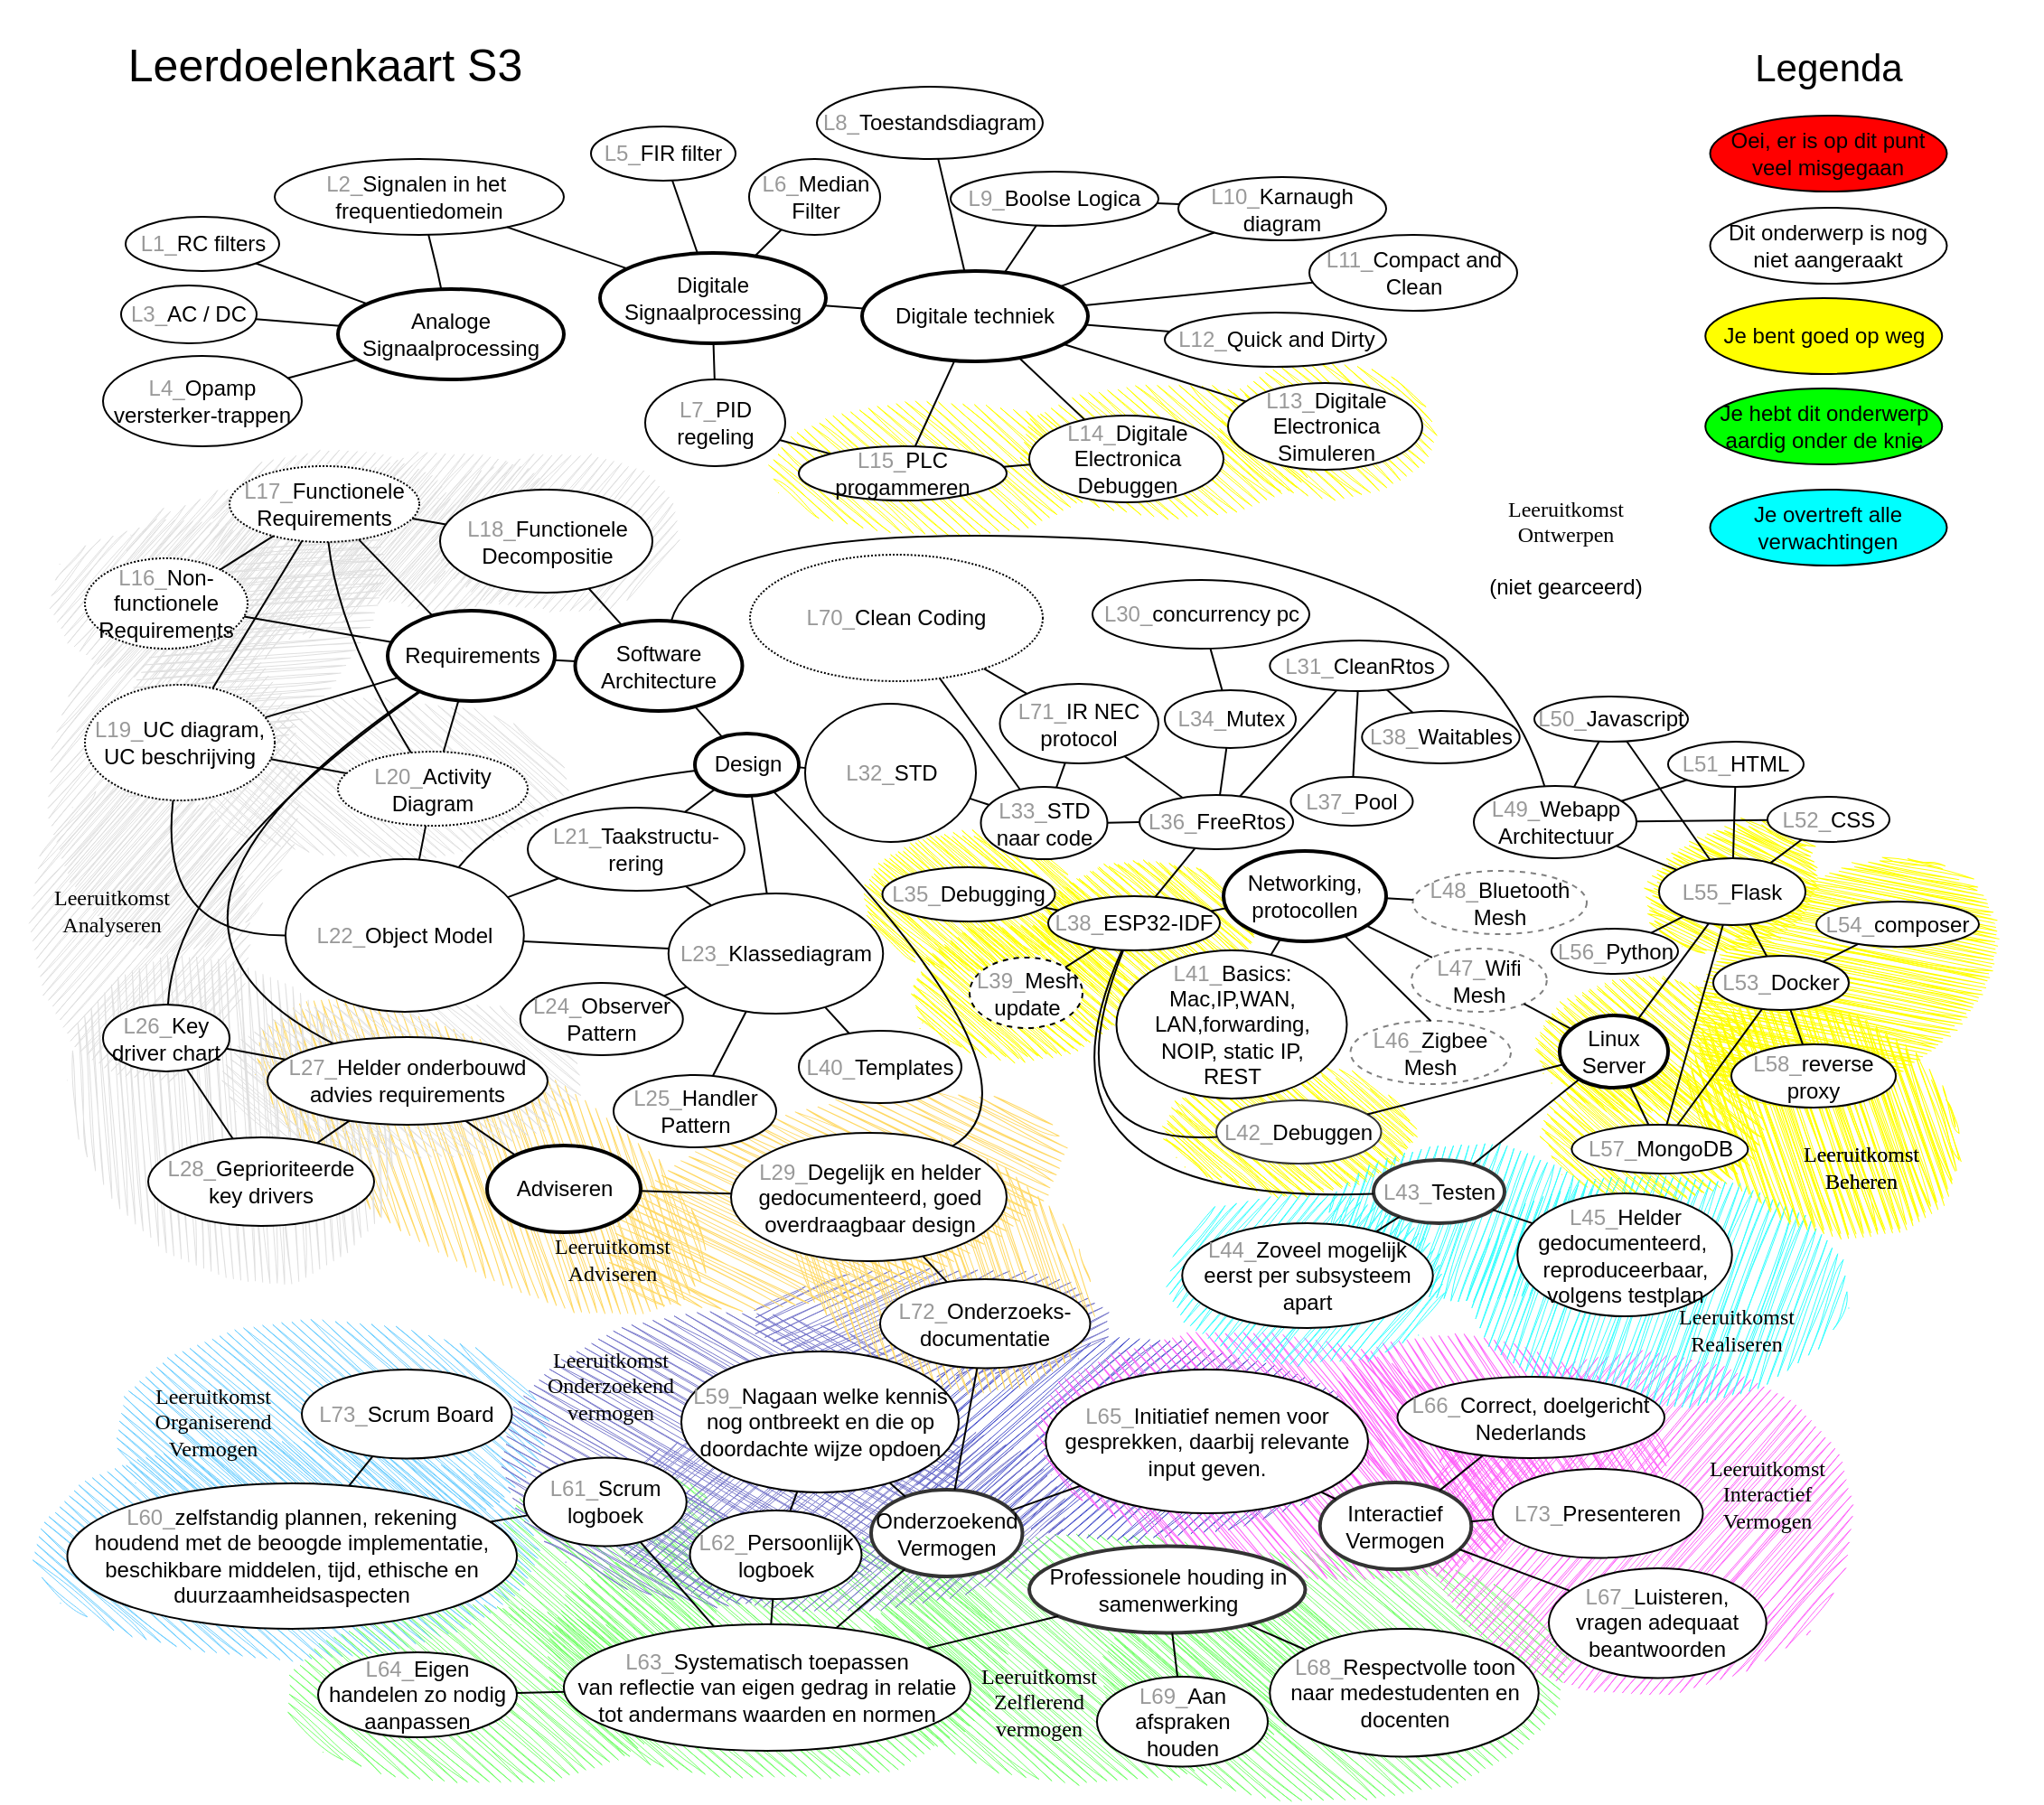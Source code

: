 <mxfile version="22.0.2" type="device">
  <diagram name="Copy of Page-1" id="SG1n7jbUNAIGO0vn6a7n">
    <mxGraphModel dx="135" dy="1106" grid="1" gridSize="10" guides="1" tooltips="1" connect="1" arrows="1" fold="1" page="1" pageScale="1" pageWidth="1654" pageHeight="1169" math="0" shadow="0">
      <root>
        <mxCell id="VXFz6mvKQ9PJlcC3uVo2-0" />
        <mxCell id="clzne2ab7s1gdpi-WBzJ-6" value="Organiserend Vermogen" style="locked=1;" parent="VXFz6mvKQ9PJlcC3uVo2-0" />
        <mxCell id="clzne2ab7s1gdpi-WBzJ-12" value="" style="ellipse;whiteSpace=wrap;html=1;fillColor=#6ECFFF;strokeColor=none;sketch=1;curveFitting=1;jiggle=2;rotation=-90;" parent="clzne2ab7s1gdpi-WBzJ-6" vertex="1">
          <mxGeometry x="1775" y="725" width="122.19" height="240" as="geometry" />
        </mxCell>
        <mxCell id="clzne2ab7s1gdpi-WBzJ-16" value="" style="ellipse;whiteSpace=wrap;html=1;fillColor=#6ECFFF;strokeColor=none;sketch=1;curveFitting=1;jiggle=2;rotation=-90;" parent="clzne2ab7s1gdpi-WBzJ-6" vertex="1">
          <mxGeometry x="1750" y="770" width="122.19" height="280" as="geometry" />
        </mxCell>
        <mxCell id="clzne2ab7s1gdpi-WBzJ-8" value="Leeruitkomst&lt;br&gt;Organiserend&lt;br&gt;Vermogen" style="text;html=1;strokeColor=none;fillColor=none;align=center;verticalAlign=middle;whiteSpace=wrap;rounded=0;fontFamily=Comic Sans MS;" parent="clzne2ab7s1gdpi-WBzJ-6" vertex="1">
          <mxGeometry x="1741" y="823.57" width="60" height="30" as="geometry" />
        </mxCell>
        <mxCell id="clzne2ab7s1gdpi-WBzJ-0" value="Zelflerend Vermogen" style="locked=1;" parent="VXFz6mvKQ9PJlcC3uVo2-0" />
        <mxCell id="clzne2ab7s1gdpi-WBzJ-24" value="" style="ellipse;whiteSpace=wrap;html=1;fillColor=#75FF6B;strokeColor=none;sketch=1;curveFitting=1;jiggle=2;rotation=-90;" parent="clzne2ab7s1gdpi-WBzJ-0" vertex="1">
          <mxGeometry x="2190" y="840" width="140" height="260" as="geometry" />
        </mxCell>
        <mxCell id="clzne2ab7s1gdpi-WBzJ-9" value="" style="ellipse;whiteSpace=wrap;html=1;fillColor=#75FF6B;strokeColor=none;sketch=1;curveFitting=1;jiggle=2;rotation=-90;" parent="clzne2ab7s1gdpi-WBzJ-0" vertex="1">
          <mxGeometry x="2012.59" y="839.66" width="140" height="260" as="geometry" />
        </mxCell>
        <mxCell id="clzne2ab7s1gdpi-WBzJ-10" value="" style="ellipse;whiteSpace=wrap;html=1;fillColor=#75FF6B;strokeColor=none;sketch=1;curveFitting=1;jiggle=2;rotation=-90;" parent="clzne2ab7s1gdpi-WBzJ-0" vertex="1">
          <mxGeometry x="1870" y="880" width="100" height="220.34" as="geometry" />
        </mxCell>
        <mxCell id="clzne2ab7s1gdpi-WBzJ-11" value="" style="ellipse;whiteSpace=wrap;html=1;fillColor=#75FF6B;strokeColor=none;sketch=1;curveFitting=1;jiggle=2;rotation=-90;" parent="clzne2ab7s1gdpi-WBzJ-0" vertex="1">
          <mxGeometry x="1934.07" y="849.07" width="115" height="137.22" as="geometry" />
        </mxCell>
        <mxCell id="clzne2ab7s1gdpi-WBzJ-23" value="" style="ellipse;whiteSpace=wrap;html=1;fillColor=#75FF6B;strokeColor=none;sketch=1;curveFitting=1;jiggle=2;rotation=-90;" parent="clzne2ab7s1gdpi-WBzJ-0" vertex="1">
          <mxGeometry x="2320" y="849.66" width="140" height="260" as="geometry" />
        </mxCell>
        <mxCell id="clzne2ab7s1gdpi-WBzJ-2" value="Leeruitkomst&lt;br&gt;Zelflerend&lt;br&gt;vermogen" style="text;html=1;strokeColor=none;fillColor=none;align=center;verticalAlign=middle;whiteSpace=wrap;rounded=0;fontFamily=Comic Sans MS;" parent="clzne2ab7s1gdpi-WBzJ-0" vertex="1">
          <mxGeometry x="2198" y="979" width="60" height="30" as="geometry" />
        </mxCell>
        <mxCell id="clzne2ab7s1gdpi-WBzJ-27" value="Onderzoekend Vermogen" style="locked=1;" parent="VXFz6mvKQ9PJlcC3uVo2-0" />
        <mxCell id="clzne2ab7s1gdpi-WBzJ-28" value="" style="ellipse;whiteSpace=wrap;html=1;fillColor=#4952CC;strokeColor=none;sketch=1;curveFitting=1;jiggle=2;rotation=-90;hachureAngle=41;" parent="clzne2ab7s1gdpi-WBzJ-27" vertex="1">
          <mxGeometry x="2220" y="720" width="110" height="260" as="geometry" />
        </mxCell>
        <mxCell id="clzne2ab7s1gdpi-WBzJ-29" value="" style="ellipse;whiteSpace=wrap;html=1;fillColor=#7A7ACC;strokeColor=none;sketch=1;curveFitting=1;jiggle=2;rotation=-90;hachureAngle=41;" parent="clzne2ab7s1gdpi-WBzJ-27" vertex="1">
          <mxGeometry x="2060" y="760" width="110" height="260" as="geometry" />
        </mxCell>
        <mxCell id="clzne2ab7s1gdpi-WBzJ-30" value="" style="ellipse;whiteSpace=wrap;html=1;fillColor=#7A7ACC;strokeColor=none;rotation=-90;hachureAngle=-30;sketch=1;curveFitting=1;jiggle=2;" parent="clzne2ab7s1gdpi-WBzJ-27" vertex="1">
          <mxGeometry x="1976.32" y="732.07" width="161.75" height="255.63" as="geometry" />
        </mxCell>
        <mxCell id="clzne2ab7s1gdpi-WBzJ-31" value="Leeruitkomst&lt;br&gt;Onderzoekend&lt;br&gt;vermogen" style="text;html=1;strokeColor=none;fillColor=none;align=center;verticalAlign=middle;whiteSpace=wrap;rounded=0;fontFamily=Comic Sans MS;shadow=0;glass=0;labelBorderColor=none;labelBackgroundColor=none;" parent="clzne2ab7s1gdpi-WBzJ-27" vertex="1">
          <mxGeometry x="1961" y="804" width="60" height="30" as="geometry" />
        </mxCell>
        <mxCell id="clzne2ab7s1gdpi-WBzJ-32" value="" style="ellipse;whiteSpace=wrap;html=1;fillColor=#7A7ACC;strokeColor=none;sketch=1;curveFitting=1;jiggle=2;rotation=-90;hachureAngle=25;" parent="clzne2ab7s1gdpi-WBzJ-27" vertex="1">
          <mxGeometry x="2140" y="685" width="60" height="200" as="geometry" />
        </mxCell>
        <mxCell id="clzne2ab7s1gdpi-WBzJ-18" value="Leeruitkomst Interactief Vermogen" style="" parent="VXFz6mvKQ9PJlcC3uVo2-0" />
        <mxCell id="clzne2ab7s1gdpi-WBzJ-21" value="" style="ellipse;whiteSpace=wrap;html=1;fillColor=#FF63FA;strokeColor=none;sketch=1;curveFitting=1;jiggle=2;rotation=0;" parent="clzne2ab7s1gdpi-WBzJ-18" vertex="1">
          <mxGeometry x="2440" y="800" width="240" height="190" as="geometry" />
        </mxCell>
        <mxCell id="clzne2ab7s1gdpi-WBzJ-22" value="" style="ellipse;whiteSpace=wrap;html=1;fillColor=#FF63FA;strokeColor=none;sketch=1;curveFitting=1;jiggle=2;rotation=-75;" parent="clzne2ab7s1gdpi-WBzJ-18" vertex="1">
          <mxGeometry x="2431" y="750" width="100" height="190" as="geometry" />
        </mxCell>
        <mxCell id="clzne2ab7s1gdpi-WBzJ-19" value="" style="ellipse;whiteSpace=wrap;html=1;fillColor=#FF63FA;strokeColor=none;sketch=1;curveFitting=1;jiggle=2;rotation=279;" parent="clzne2ab7s1gdpi-WBzJ-18" vertex="1">
          <mxGeometry x="2300" y="720" width="130.5" height="280.29" as="geometry" />
        </mxCell>
        <mxCell id="clzne2ab7s1gdpi-WBzJ-20" value="Leeruitkomst&lt;br&gt;Interactief&lt;br&gt;Vermogen" style="text;html=1;strokeColor=none;fillColor=none;align=center;verticalAlign=middle;whiteSpace=wrap;rounded=0;fontFamily=Comic Sans MS;" parent="clzne2ab7s1gdpi-WBzJ-18" vertex="1">
          <mxGeometry x="2601" y="864" width="60" height="30" as="geometry" />
        </mxCell>
        <mxCell id="nxFp810dqUB2siuAqltj-13" value="Leeruitkomst Adviseren" style="locked=1;" parent="VXFz6mvKQ9PJlcC3uVo2-0" />
        <mxCell id="clzne2ab7s1gdpi-WBzJ-15" value="" style="ellipse;whiteSpace=wrap;html=1;fillColor=#FFD966;strokeColor=none;sketch=1;curveFitting=1;jiggle=2;rotation=-60;" parent="nxFp810dqUB2siuAqltj-13" vertex="1">
          <mxGeometry x="2109" y="662" width="130" height="181" as="geometry" />
        </mxCell>
        <mxCell id="nxFp810dqUB2siuAqltj-16" value="" style="ellipse;whiteSpace=wrap;html=1;fillColor=#FFD966;strokeColor=none;sketch=1;curveFitting=1;jiggle=2;rotation=-105;" parent="nxFp810dqUB2siuAqltj-13" vertex="1">
          <mxGeometry x="2060" y="589" width="110" height="260" as="geometry" />
        </mxCell>
        <mxCell id="nxFp810dqUB2siuAqltj-14" value="" style="ellipse;whiteSpace=wrap;html=1;fillColor=#FFD966;strokeColor=none;sketch=1;curveFitting=1;jiggle=2;rotation=-60;" parent="nxFp810dqUB2siuAqltj-13" vertex="1">
          <mxGeometry x="1859.49" y="551.43" width="118.97" height="282.5" as="geometry" />
        </mxCell>
        <mxCell id="nxFp810dqUB2siuAqltj-15" value="Leeruitkomst&lt;br&gt;Adviseren" style="text;html=1;strokeColor=none;fillColor=none;align=center;verticalAlign=middle;whiteSpace=wrap;rounded=0;fontFamily=Comic Sans MS;" parent="nxFp810dqUB2siuAqltj-13" vertex="1">
          <mxGeometry x="1962" y="734" width="60" height="30" as="geometry" />
        </mxCell>
        <mxCell id="clzne2ab7s1gdpi-WBzJ-54" value="Leeruitkomst Realiseren" style="locked=1;" parent="VXFz6mvKQ9PJlcC3uVo2-0" />
        <mxCell id="clzne2ab7s1gdpi-WBzJ-55" value="" style="ellipse;whiteSpace=wrap;html=1;fillColor=#FFFF00;strokeColor=none;sketch=1;curveFitting=1;jiggle=2;rotation=-60;" parent="clzne2ab7s1gdpi-WBzJ-54" vertex="1">
          <mxGeometry x="2601.96" y="590" width="118.97" height="162.5" as="geometry" />
        </mxCell>
        <mxCell id="clzne2ab7s1gdpi-WBzJ-56" value="Leeruitkomst&lt;br&gt;Beheren" style="text;html=1;strokeColor=none;fillColor=none;align=center;verticalAlign=middle;whiteSpace=wrap;rounded=0;fontFamily=Comic Sans MS;" parent="clzne2ab7s1gdpi-WBzJ-54" vertex="1">
          <mxGeometry x="2652.51" y="682.57" width="60" height="30" as="geometry" />
        </mxCell>
        <mxCell id="clzne2ab7s1gdpi-WBzJ-57" value="&lt;br&gt;" style="ellipse;whiteSpace=wrap;html=1;fillColor=#FFFF00;strokeColor=none;sketch=1;curveFitting=1;jiggle=2;rotation=-120;" parent="clzne2ab7s1gdpi-WBzJ-54" vertex="1">
          <mxGeometry x="2614.37" y="505" width="118.97" height="182.5" as="geometry" />
        </mxCell>
        <mxCell id="clzne2ab7s1gdpi-WBzJ-58" value="&lt;br&gt;" style="ellipse;whiteSpace=wrap;html=1;fillColor=#FFFF00;strokeColor=none;sketch=1;curveFitting=1;jiggle=2;rotation=-90;" parent="clzne2ab7s1gdpi-WBzJ-54" vertex="1">
          <mxGeometry x="2529.33" y="618" width="75.63" height="122.5" as="geometry" />
        </mxCell>
        <mxCell id="clzne2ab7s1gdpi-WBzJ-59" value="&lt;br&gt;" style="ellipse;whiteSpace=wrap;html=1;fillColor=#FFFF00;strokeColor=none;sketch=1;curveFitting=1;jiggle=2;rotation=-90;" parent="clzne2ab7s1gdpi-WBzJ-54" vertex="1">
          <mxGeometry x="2526.33" y="570" width="75.63" height="122.5" as="geometry" />
        </mxCell>
        <mxCell id="clzne2ab7s1gdpi-WBzJ-60" value="&lt;br&gt;" style="ellipse;whiteSpace=wrap;html=1;fillColor=#FFFF00;strokeColor=none;sketch=1;curveFitting=1;jiggle=2;rotation=-90;" parent="clzne2ab7s1gdpi-WBzJ-54" vertex="1">
          <mxGeometry x="2250" y="505" width="75.63" height="122.5" as="geometry" />
        </mxCell>
        <mxCell id="clzne2ab7s1gdpi-WBzJ-61" value="&lt;br&gt;" style="ellipse;whiteSpace=wrap;html=1;fillColor=#FFFF00;strokeColor=none;sketch=1;curveFitting=1;jiggle=2;rotation=-90;" parent="clzne2ab7s1gdpi-WBzJ-54" vertex="1">
          <mxGeometry x="2130.94" y="219.69" width="75.63" height="183.13" as="geometry" />
        </mxCell>
        <mxCell id="clzne2ab7s1gdpi-WBzJ-62" value="&lt;br&gt;" style="ellipse;whiteSpace=wrap;html=1;fillColor=#FFFF00;strokeColor=none;sketch=1;curveFitting=1;jiggle=2;rotation=-90;" parent="clzne2ab7s1gdpi-WBzJ-54" vertex="1">
          <mxGeometry x="2153" y="490" width="75.63" height="122.5" as="geometry" />
        </mxCell>
        <mxCell id="clzne2ab7s1gdpi-WBzJ-63" value="&lt;br&gt;" style="ellipse;whiteSpace=wrap;html=1;fillColor=#FFFF00;strokeColor=none;sketch=1;curveFitting=1;jiggle=2;rotation=-90;" parent="clzne2ab7s1gdpi-WBzJ-54" vertex="1">
          <mxGeometry x="2180" y="540" width="75.63" height="122.5" as="geometry" />
        </mxCell>
        <mxCell id="clzne2ab7s1gdpi-WBzJ-64" value="" style="ellipse;whiteSpace=wrap;html=1;fillColor=#FFFF00;strokeColor=none;sketch=1;curveFitting=1;jiggle=2;rotation=-105;" parent="clzne2ab7s1gdpi-WBzJ-54" vertex="1">
          <mxGeometry x="2577.09" y="495.78" width="70" height="98.66" as="geometry" />
        </mxCell>
        <mxCell id="clzne2ab7s1gdpi-WBzJ-65" value="" style="ellipse;whiteSpace=wrap;html=1;fillColor=#FFFF00;strokeColor=none;sketch=1;curveFitting=1;jiggle=2;rotation=-90;" parent="clzne2ab7s1gdpi-WBzJ-54" vertex="1">
          <mxGeometry x="2330.71" y="609.21" width="70" height="140.08" as="geometry" />
        </mxCell>
        <mxCell id="clzne2ab7s1gdpi-WBzJ-66" value="" style="ellipse;whiteSpace=wrap;html=1;fillColor=#33FFFF;strokeColor=none;sketch=1;curveFitting=1;jiggle=2;rotation=-90;hachureAngle=70;" parent="clzne2ab7s1gdpi-WBzJ-54" vertex="1">
          <mxGeometry x="2506.11" y="661.34" width="129.24" height="209.02" as="geometry" />
        </mxCell>
        <mxCell id="clzne2ab7s1gdpi-WBzJ-67" value="Leeruitkomst&lt;br&gt;Realiseren" style="text;html=1;strokeColor=none;fillColor=none;align=center;verticalAlign=middle;whiteSpace=wrap;rounded=0;fontFamily=Comic Sans MS;" parent="clzne2ab7s1gdpi-WBzJ-54" vertex="1">
          <mxGeometry x="2584.09" y="772.57" width="60" height="30" as="geometry" />
        </mxCell>
        <mxCell id="clzne2ab7s1gdpi-WBzJ-68" value="" style="ellipse;whiteSpace=wrap;html=1;fillColor=#33FFFF;strokeColor=none;sketch=1;curveFitting=1;jiggle=2;rotation=-90;hachureAngle=50;" parent="clzne2ab7s1gdpi-WBzJ-54" vertex="1">
          <mxGeometry x="2328.62" y="682.57" width="97.01" height="157.5" as="geometry" />
        </mxCell>
        <mxCell id="clzne2ab7s1gdpi-WBzJ-69" value="" style="ellipse;whiteSpace=wrap;html=1;fillColor=#33FFFF;strokeColor=none;sketch=1;curveFitting=1;jiggle=2;rotation=-90;hachureAngle=70;" parent="clzne2ab7s1gdpi-WBzJ-54" vertex="1">
          <mxGeometry x="2420" y="650.07" width="87.01" height="157.5" as="geometry" />
        </mxCell>
        <mxCell id="clzne2ab7s1gdpi-WBzJ-75" value="&lt;br&gt;" style="ellipse;whiteSpace=wrap;html=1;fillColor=#FFFF00;strokeColor=none;sketch=1;curveFitting=1;jiggle=2;rotation=-90;" parent="clzne2ab7s1gdpi-WBzJ-54" vertex="1">
          <mxGeometry x="2263.75" y="216.25" width="75.63" height="170" as="geometry" />
        </mxCell>
        <mxCell id="clzne2ab7s1gdpi-WBzJ-38" value="Leeruitkomst Beheren" style="locked=1;" parent="VXFz6mvKQ9PJlcC3uVo2-0" />
        <mxCell id="clzne2ab7s1gdpi-WBzJ-39" value="" style="ellipse;whiteSpace=wrap;html=1;fillColor=#FFFF00;strokeColor=none;sketch=1;curveFitting=1;jiggle=2;rotation=-60;" parent="clzne2ab7s1gdpi-WBzJ-38" vertex="1">
          <mxGeometry x="2601.96" y="590" width="118.97" height="162.5" as="geometry" />
        </mxCell>
        <mxCell id="clzne2ab7s1gdpi-WBzJ-40" value="Leeruitkomst&lt;br&gt;Beheren" style="text;html=1;strokeColor=none;fillColor=none;align=center;verticalAlign=middle;whiteSpace=wrap;rounded=0;fontFamily=Comic Sans MS;" parent="clzne2ab7s1gdpi-WBzJ-38" vertex="1">
          <mxGeometry x="2652.51" y="682.57" width="60" height="30" as="geometry" />
        </mxCell>
        <mxCell id="clzne2ab7s1gdpi-WBzJ-41" value="&lt;br&gt;" style="ellipse;whiteSpace=wrap;html=1;fillColor=#FFFF00;strokeColor=none;sketch=1;curveFitting=1;jiggle=2;rotation=-120;" parent="clzne2ab7s1gdpi-WBzJ-38" vertex="1">
          <mxGeometry x="2614.37" y="505" width="118.97" height="182.5" as="geometry" />
        </mxCell>
        <mxCell id="clzne2ab7s1gdpi-WBzJ-43" value="&lt;br&gt;" style="ellipse;whiteSpace=wrap;html=1;fillColor=#FFFF00;strokeColor=none;sketch=1;curveFitting=1;jiggle=2;rotation=-90;" parent="clzne2ab7s1gdpi-WBzJ-38" vertex="1">
          <mxGeometry x="2529.33" y="618" width="75.63" height="122.5" as="geometry" />
        </mxCell>
        <mxCell id="clzne2ab7s1gdpi-WBzJ-44" value="&lt;br&gt;" style="ellipse;whiteSpace=wrap;html=1;fillColor=#FFFF00;strokeColor=none;sketch=1;curveFitting=1;jiggle=2;rotation=-90;" parent="clzne2ab7s1gdpi-WBzJ-38" vertex="1">
          <mxGeometry x="2526.33" y="570" width="75.63" height="122.5" as="geometry" />
        </mxCell>
        <mxCell id="clzne2ab7s1gdpi-WBzJ-45" value="&lt;br&gt;" style="ellipse;whiteSpace=wrap;html=1;fillColor=#FFFF00;strokeColor=none;sketch=1;curveFitting=1;jiggle=2;rotation=-90;" parent="clzne2ab7s1gdpi-WBzJ-38" vertex="1">
          <mxGeometry x="2250" y="505" width="75.63" height="122.5" as="geometry" />
        </mxCell>
        <mxCell id="clzne2ab7s1gdpi-WBzJ-49" value="&lt;br&gt;" style="ellipse;whiteSpace=wrap;html=1;fillColor=#FFFF00;strokeColor=none;sketch=1;curveFitting=1;jiggle=2;rotation=-90;" parent="clzne2ab7s1gdpi-WBzJ-38" vertex="1">
          <mxGeometry x="2350" y="230" width="75.63" height="122.5" as="geometry" />
        </mxCell>
        <mxCell id="clzne2ab7s1gdpi-WBzJ-50" value="&lt;br&gt;" style="ellipse;whiteSpace=wrap;html=1;fillColor=#FFFF00;strokeColor=none;sketch=1;curveFitting=1;jiggle=2;rotation=-90;" parent="clzne2ab7s1gdpi-WBzJ-38" vertex="1">
          <mxGeometry x="2153" y="490" width="75.63" height="122.5" as="geometry" />
        </mxCell>
        <mxCell id="clzne2ab7s1gdpi-WBzJ-51" value="&lt;br&gt;" style="ellipse;whiteSpace=wrap;html=1;fillColor=#FFFF00;strokeColor=none;sketch=1;curveFitting=1;jiggle=2;rotation=-90;" parent="clzne2ab7s1gdpi-WBzJ-38" vertex="1">
          <mxGeometry x="2180" y="540" width="75.63" height="122.5" as="geometry" />
        </mxCell>
        <mxCell id="clzne2ab7s1gdpi-WBzJ-52" value="" style="ellipse;whiteSpace=wrap;html=1;fillColor=#FFFF00;strokeColor=none;sketch=1;curveFitting=1;jiggle=2;rotation=-105;" parent="clzne2ab7s1gdpi-WBzJ-38" vertex="1">
          <mxGeometry x="2577.09" y="495.78" width="70" height="98.66" as="geometry" />
        </mxCell>
        <mxCell id="clzne2ab7s1gdpi-WBzJ-53" value="" style="ellipse;whiteSpace=wrap;html=1;fillColor=#FFFF00;strokeColor=none;sketch=1;curveFitting=1;jiggle=2;rotation=-90;" parent="clzne2ab7s1gdpi-WBzJ-38" vertex="1">
          <mxGeometry x="2330.71" y="609.21" width="70" height="140.08" as="geometry" />
        </mxCell>
        <mxCell id="clzne2ab7s1gdpi-WBzJ-77" value="Leeruitkomst Ontwerpen" style="locked=1;" parent="VXFz6mvKQ9PJlcC3uVo2-0" />
        <mxCell id="clzne2ab7s1gdpi-WBzJ-79" value="Leeruitkomst&lt;br&gt;Ontwerpen&lt;br&gt;&lt;br&gt;&lt;font face=&quot;Helvetica&quot;&gt;(niet gearceerd)&lt;/font&gt;" style="text;html=1;strokeColor=none;fillColor=none;align=center;verticalAlign=middle;whiteSpace=wrap;rounded=0;fontFamily=Comic Sans MS;" parent="clzne2ab7s1gdpi-WBzJ-77" vertex="1">
          <mxGeometry x="2470" y="340" width="99" height="30" as="geometry" />
        </mxCell>
        <mxCell id="nxFp810dqUB2siuAqltj-0" value="Leeruitkomst Analyseren" style="locked=1;" parent="VXFz6mvKQ9PJlcC3uVo2-0" />
        <mxCell id="nxFp810dqUB2siuAqltj-1" value="" style="ellipse;whiteSpace=wrap;html=1;fillColor=#E0E0E0;fontColor=#333333;strokeColor=none;sketch=1;curveFitting=1;jiggle=2;" parent="nxFp810dqUB2siuAqltj-0" vertex="1">
          <mxGeometry x="1680" y="340" width="140" height="90" as="geometry" />
        </mxCell>
        <mxCell id="nxFp810dqUB2siuAqltj-2" value="" style="ellipse;whiteSpace=wrap;html=1;fillColor=#E0E0E0;fontColor=#333333;strokeColor=none;sketch=1;curveFitting=1;jiggle=2;" parent="nxFp810dqUB2siuAqltj-0" vertex="1">
          <mxGeometry x="1770" y="300" width="140" height="90" as="geometry" />
        </mxCell>
        <mxCell id="nxFp810dqUB2siuAqltj-3" value="" style="ellipse;whiteSpace=wrap;html=1;fillColor=#E0E0E0;fontColor=#333333;strokeColor=none;sketch=1;curveFitting=1;jiggle=2;" parent="nxFp810dqUB2siuAqltj-0" vertex="1">
          <mxGeometry x="1890" y="300" width="140" height="90" as="geometry" />
        </mxCell>
        <mxCell id="nxFp810dqUB2siuAqltj-4" value="" style="ellipse;whiteSpace=wrap;html=1;fillColor=#E0E0E0;fontColor=#333333;strokeColor=none;sketch=1;curveFitting=1;jiggle=2;" parent="nxFp810dqUB2siuAqltj-0" vertex="1">
          <mxGeometry x="1830" y="300" width="140" height="90" as="geometry" />
        </mxCell>
        <mxCell id="nxFp810dqUB2siuAqltj-5" value="" style="ellipse;whiteSpace=wrap;html=1;fillColor=#E0E0E0;fontColor=#333333;strokeColor=none;sketch=1;curveFitting=1;jiggle=2;" parent="nxFp810dqUB2siuAqltj-0" vertex="1">
          <mxGeometry x="1720" y="320" width="140" height="90" as="geometry" />
        </mxCell>
        <mxCell id="nxFp810dqUB2siuAqltj-6" value="" style="ellipse;whiteSpace=wrap;html=1;fillColor=#E0E0E0;fontColor=#333333;strokeColor=none;sketch=1;curveFitting=1;jiggle=2;" parent="nxFp810dqUB2siuAqltj-0" vertex="1">
          <mxGeometry x="1680" y="390" width="140" height="190" as="geometry" />
        </mxCell>
        <mxCell id="nxFp810dqUB2siuAqltj-7" value="" style="ellipse;whiteSpace=wrap;html=1;fillColor=#E0E0E0;fontColor=#333333;strokeColor=none;sketch=1;curveFitting=1;jiggle=2;" parent="nxFp810dqUB2siuAqltj-0" vertex="1">
          <mxGeometry x="1670" y="480" width="120" height="170" as="geometry" />
        </mxCell>
        <mxCell id="nxFp810dqUB2siuAqltj-8" value="" style="ellipse;whiteSpace=wrap;html=1;fillColor=#E0E0E0;fontColor=#333333;strokeColor=none;rotation=-45;sketch=1;curveFitting=1;jiggle=2;" parent="nxFp810dqUB2siuAqltj-0" vertex="1">
          <mxGeometry x="1700.61" y="571.46" width="160" height="200" as="geometry" />
        </mxCell>
        <mxCell id="nxFp810dqUB2siuAqltj-9" value="" style="ellipse;whiteSpace=wrap;html=1;fillColor=#E0E0E0;fontColor=#333333;strokeColor=none;rotation=-90;sketch=1;curveFitting=1;jiggle=2;" parent="nxFp810dqUB2siuAqltj-0" vertex="1">
          <mxGeometry x="1830" y="550" width="90" height="200" as="geometry" />
        </mxCell>
        <mxCell id="nxFp810dqUB2siuAqltj-10" value="" style="ellipse;whiteSpace=wrap;html=1;fillColor=#E0E0E0;fontColor=#333333;strokeColor=none;rotation=-90;sketch=1;curveFitting=1;jiggle=2;" parent="nxFp810dqUB2siuAqltj-0" vertex="1">
          <mxGeometry x="1820" y="385" width="90" height="200" as="geometry" />
        </mxCell>
        <mxCell id="nxFp810dqUB2siuAqltj-11" value="" style="ellipse;whiteSpace=wrap;html=1;fillColor=#E0E0E0;fontColor=#333333;strokeColor=none;rotation=-135;sketch=1;curveFitting=1;jiggle=2;" parent="nxFp810dqUB2siuAqltj-0" vertex="1">
          <mxGeometry x="1745" y="320" width="90" height="200" as="geometry" />
        </mxCell>
        <mxCell id="nxFp810dqUB2siuAqltj-12" value="Leeruitkomst&lt;br&gt;Analyseren" style="text;html=1;strokeColor=none;fillColor=none;align=center;verticalAlign=middle;whiteSpace=wrap;rounded=0;fontFamily=Comic Sans MS;" parent="nxFp810dqUB2siuAqltj-0" vertex="1">
          <mxGeometry x="1685" y="541.46" width="60" height="30" as="geometry" />
        </mxCell>
        <mxCell id="VXFz6mvKQ9PJlcC3uVo2-1" value="leerdoelenkaart" style="" parent="VXFz6mvKQ9PJlcC3uVo2-0" />
        <UserObject label="&lt;font color=&quot;#999999&quot;&gt;L1_&lt;/font&gt;RC filters" id="VXFz6mvKQ9PJlcC3uVo2-2">
          <mxCell style="ellipse;whiteSpace=wrap;html=1;" parent="VXFz6mvKQ9PJlcC3uVo2-1" vertex="1">
            <mxGeometry x="1722.5" y="172" width="85" height="30" as="geometry" />
          </mxCell>
        </UserObject>
        <mxCell id="VXFz6mvKQ9PJlcC3uVo2-3" value="Leerdoelenkaart S3" style="text;html=1;strokeColor=none;fillColor=none;align=center;verticalAlign=middle;whiteSpace=wrap;rounded=0;fontSize=25;fontStyle=0" parent="VXFz6mvKQ9PJlcC3uVo2-1" vertex="1">
          <mxGeometry x="1693.75" y="52" width="277.5" height="70" as="geometry" />
        </mxCell>
        <UserObject label="&lt;font color=&quot;#999999&quot;&gt;L3_&lt;/font&gt;AC / DC" id="VXFz6mvKQ9PJlcC3uVo2-4">
          <mxCell style="ellipse;whiteSpace=wrap;html=1;" parent="VXFz6mvKQ9PJlcC3uVo2-1" vertex="1">
            <mxGeometry x="1720" y="210" width="75" height="32" as="geometry" />
          </mxCell>
        </UserObject>
        <UserObject label="&lt;font color=&quot;#999999&quot;&gt;L4_&lt;/font&gt;Opamp versterker-trappen" id="VXFz6mvKQ9PJlcC3uVo2-5">
          <mxCell style="ellipse;whiteSpace=wrap;html=1;" parent="VXFz6mvKQ9PJlcC3uVo2-1" vertex="1">
            <mxGeometry x="1710" y="249" width="110" height="50" as="geometry" />
          </mxCell>
        </UserObject>
        <mxCell id="VXFz6mvKQ9PJlcC3uVo2-6" style="rounded=0;orthogonalLoop=1;jettySize=auto;html=1;endArrow=none;endFill=0;" parent="VXFz6mvKQ9PJlcC3uVo2-1" source="VXFz6mvKQ9PJlcC3uVo2-7" target="VXFz6mvKQ9PJlcC3uVo2-8" edge="1">
          <mxGeometry relative="1" as="geometry">
            <Array as="points">
              <mxPoint x="1895" y="202" />
            </Array>
          </mxGeometry>
        </mxCell>
        <UserObject label="&lt;font color=&quot;#999999&quot;&gt;L2_&lt;/font&gt;Signalen in het&amp;nbsp;&lt;br&gt;frequentiedomein" id="VXFz6mvKQ9PJlcC3uVo2-7">
          <mxCell style="ellipse;whiteSpace=wrap;html=1;" parent="VXFz6mvKQ9PJlcC3uVo2-1" vertex="1">
            <mxGeometry x="1805" y="140" width="160" height="42" as="geometry" />
          </mxCell>
        </UserObject>
        <mxCell id="VXFz6mvKQ9PJlcC3uVo2-8" value="Analoge Signaalprocessing" style="ellipse;whiteSpace=wrap;html=1;strokeWidth=2;" parent="VXFz6mvKQ9PJlcC3uVo2-1" vertex="1">
          <mxGeometry x="1840" y="212" width="125" height="50" as="geometry" />
        </mxCell>
        <mxCell id="VXFz6mvKQ9PJlcC3uVo2-9" style="rounded=0;orthogonalLoop=1;jettySize=auto;html=1;endArrow=none;endFill=0;" parent="VXFz6mvKQ9PJlcC3uVo2-1" source="VXFz6mvKQ9PJlcC3uVo2-2" target="VXFz6mvKQ9PJlcC3uVo2-8" edge="1">
          <mxGeometry relative="1" as="geometry">
            <mxPoint x="1899" y="192" as="sourcePoint" />
            <mxPoint x="1908" y="232" as="targetPoint" />
          </mxGeometry>
        </mxCell>
        <mxCell id="VXFz6mvKQ9PJlcC3uVo2-10" style="rounded=0;orthogonalLoop=1;jettySize=auto;html=1;endArrow=none;endFill=0;" parent="VXFz6mvKQ9PJlcC3uVo2-1" source="VXFz6mvKQ9PJlcC3uVo2-4" target="VXFz6mvKQ9PJlcC3uVo2-8" edge="1">
          <mxGeometry relative="1" as="geometry">
            <mxPoint x="1807" y="207" as="sourcePoint" />
            <mxPoint x="1872" y="238" as="targetPoint" />
          </mxGeometry>
        </mxCell>
        <mxCell id="VXFz6mvKQ9PJlcC3uVo2-11" style="rounded=0;orthogonalLoop=1;jettySize=auto;html=1;endArrow=none;endFill=0;" parent="VXFz6mvKQ9PJlcC3uVo2-1" source="VXFz6mvKQ9PJlcC3uVo2-5" target="VXFz6mvKQ9PJlcC3uVo2-8" edge="1">
          <mxGeometry relative="1" as="geometry">
            <mxPoint x="1804" y="241" as="sourcePoint" />
            <mxPoint x="1854" y="248" as="targetPoint" />
          </mxGeometry>
        </mxCell>
        <mxCell id="VXFz6mvKQ9PJlcC3uVo2-12" value="Digitale Signaalprocessing" style="ellipse;whiteSpace=wrap;html=1;strokeWidth=2;" parent="VXFz6mvKQ9PJlcC3uVo2-1" vertex="1">
          <mxGeometry x="1985" y="192" width="125" height="50" as="geometry" />
        </mxCell>
        <mxCell id="VXFz6mvKQ9PJlcC3uVo2-13" style="rounded=0;orthogonalLoop=1;jettySize=auto;html=1;endArrow=none;endFill=0;" parent="VXFz6mvKQ9PJlcC3uVo2-1" source="VXFz6mvKQ9PJlcC3uVo2-7" target="VXFz6mvKQ9PJlcC3uVo2-12" edge="1">
          <mxGeometry relative="1" as="geometry">
            <mxPoint x="1900" y="192" as="sourcePoint" />
            <mxPoint x="1908" y="222" as="targetPoint" />
          </mxGeometry>
        </mxCell>
        <UserObject label="&lt;font color=&quot;#999999&quot;&gt;L5_&lt;/font&gt;FIR filter" id="VXFz6mvKQ9PJlcC3uVo2-14">
          <mxCell style="ellipse;whiteSpace=wrap;html=1;" parent="VXFz6mvKQ9PJlcC3uVo2-1" vertex="1">
            <mxGeometry x="1980" y="122" width="80" height="30" as="geometry" />
          </mxCell>
        </UserObject>
        <UserObject label="&lt;font color=&quot;#999999&quot;&gt;L6_&lt;/font&gt;Median Filter" id="VXFz6mvKQ9PJlcC3uVo2-15">
          <mxCell style="ellipse;whiteSpace=wrap;html=1;" parent="VXFz6mvKQ9PJlcC3uVo2-1" vertex="1">
            <mxGeometry x="2067.5" y="140" width="72.5" height="42" as="geometry" />
          </mxCell>
        </UserObject>
        <mxCell id="VXFz6mvKQ9PJlcC3uVo2-16" style="rounded=0;orthogonalLoop=1;jettySize=auto;html=1;endArrow=none;endFill=0;" parent="VXFz6mvKQ9PJlcC3uVo2-1" source="VXFz6mvKQ9PJlcC3uVo2-14" target="VXFz6mvKQ9PJlcC3uVo2-12" edge="1">
          <mxGeometry relative="1" as="geometry">
            <mxPoint x="1943" y="188" as="sourcePoint" />
            <mxPoint x="2010" y="211" as="targetPoint" />
          </mxGeometry>
        </mxCell>
        <mxCell id="VXFz6mvKQ9PJlcC3uVo2-17" style="rounded=0;orthogonalLoop=1;jettySize=auto;html=1;endArrow=none;endFill=0;" parent="VXFz6mvKQ9PJlcC3uVo2-1" source="VXFz6mvKQ9PJlcC3uVo2-15" target="VXFz6mvKQ9PJlcC3uVo2-12" edge="1">
          <mxGeometry relative="1" as="geometry">
            <mxPoint x="2047" y="162" as="sourcePoint" />
            <mxPoint x="2054" y="202" as="targetPoint" />
          </mxGeometry>
        </mxCell>
        <UserObject label="&lt;font color=&quot;#999999&quot;&gt;L7_&lt;/font&gt;PID regeling" id="VXFz6mvKQ9PJlcC3uVo2-18">
          <mxCell style="ellipse;whiteSpace=wrap;html=1;" parent="VXFz6mvKQ9PJlcC3uVo2-1" vertex="1">
            <mxGeometry x="2010" y="262" width="77.5" height="48" as="geometry" />
          </mxCell>
        </UserObject>
        <mxCell id="VXFz6mvKQ9PJlcC3uVo2-19" style="rounded=0;orthogonalLoop=1;jettySize=auto;html=1;endArrow=none;endFill=0;" parent="VXFz6mvKQ9PJlcC3uVo2-1" source="VXFz6mvKQ9PJlcC3uVo2-12" target="VXFz6mvKQ9PJlcC3uVo2-18" edge="1">
          <mxGeometry relative="1" as="geometry">
            <mxPoint x="2047" y="162" as="sourcePoint" />
            <mxPoint x="2054" y="202" as="targetPoint" />
          </mxGeometry>
        </mxCell>
        <mxCell id="VXFz6mvKQ9PJlcC3uVo2-20" value="Requirements" style="ellipse;whiteSpace=wrap;html=1;strokeWidth=2;" parent="VXFz6mvKQ9PJlcC3uVo2-1" vertex="1">
          <mxGeometry x="1867.5" y="390" width="92.5" height="50" as="geometry" />
        </mxCell>
        <UserObject label="&lt;font color=&quot;#999999&quot;&gt;L19_&lt;/font&gt;UC diagram,&lt;br&gt;UC beschrijving" id="VXFz6mvKQ9PJlcC3uVo2-21">
          <mxCell style="ellipse;whiteSpace=wrap;html=1;dashed=1;dashPattern=1 1;" parent="VXFz6mvKQ9PJlcC3uVo2-1" vertex="1">
            <mxGeometry x="1700" y="431" width="105" height="64" as="geometry" />
          </mxCell>
        </UserObject>
        <UserObject label="&lt;font color=&quot;#999999&quot;&gt;L17_&lt;/font&gt;Functionele Requirements" id="VXFz6mvKQ9PJlcC3uVo2-22">
          <mxCell style="ellipse;whiteSpace=wrap;html=1;dashed=1;dashPattern=1 1;" parent="VXFz6mvKQ9PJlcC3uVo2-1" vertex="1">
            <mxGeometry x="1780" y="310" width="105" height="42" as="geometry" />
          </mxCell>
        </UserObject>
        <UserObject label="&lt;font color=&quot;#999999&quot;&gt;L16_&lt;/font&gt;Non-functionele Requirements" id="VXFz6mvKQ9PJlcC3uVo2-23">
          <mxCell style="ellipse;whiteSpace=wrap;html=1;dashed=1;dashPattern=1 1;" parent="VXFz6mvKQ9PJlcC3uVo2-1" vertex="1">
            <mxGeometry x="1700" y="361" width="90" height="50" as="geometry" />
          </mxCell>
        </UserObject>
        <UserObject label="&lt;font color=&quot;#999999&quot;&gt;L23_&lt;/font&gt;Klassediagram" id="VXFz6mvKQ9PJlcC3uVo2-24">
          <mxCell style="ellipse;whiteSpace=wrap;html=1;" parent="VXFz6mvKQ9PJlcC3uVo2-1" vertex="1">
            <mxGeometry x="2022.88" y="546.5" width="118.75" height="66.5" as="geometry" />
          </mxCell>
        </UserObject>
        <UserObject label="&lt;font color=&quot;#999999&quot;&gt;L22_&lt;/font&gt;Object Model" id="VXFz6mvKQ9PJlcC3uVo2-25">
          <mxCell style="ellipse;whiteSpace=wrap;html=1;" parent="VXFz6mvKQ9PJlcC3uVo2-1" vertex="1">
            <mxGeometry x="1811" y="527.5" width="131.88" height="84.5" as="geometry" />
          </mxCell>
        </UserObject>
        <UserObject label="&lt;font color=&quot;#999999&quot;&gt;L20_&lt;/font&gt;Activity Diagram" id="VXFz6mvKQ9PJlcC3uVo2-26">
          <mxCell style="ellipse;whiteSpace=wrap;html=1;dashed=1;dashPattern=1 1;" parent="VXFz6mvKQ9PJlcC3uVo2-1" vertex="1">
            <mxGeometry x="1840" y="468" width="105" height="41" as="geometry" />
          </mxCell>
        </UserObject>
        <mxCell id="VXFz6mvKQ9PJlcC3uVo2-27" style="rounded=0;orthogonalLoop=1;jettySize=auto;html=1;endArrow=none;endFill=0;" parent="VXFz6mvKQ9PJlcC3uVo2-1" source="VXFz6mvKQ9PJlcC3uVo2-21" target="VXFz6mvKQ9PJlcC3uVo2-22" edge="1">
          <mxGeometry relative="1" as="geometry">
            <mxPoint x="1822" y="283" as="sourcePoint" />
            <mxPoint x="1868" y="265" as="targetPoint" />
          </mxGeometry>
        </mxCell>
        <mxCell id="VXFz6mvKQ9PJlcC3uVo2-28" style="rounded=0;orthogonalLoop=1;jettySize=auto;html=1;endArrow=none;endFill=0;" parent="VXFz6mvKQ9PJlcC3uVo2-1" source="VXFz6mvKQ9PJlcC3uVo2-26" target="VXFz6mvKQ9PJlcC3uVo2-21" edge="1">
          <mxGeometry relative="1" as="geometry">
            <mxPoint x="1815" y="378" as="sourcePoint" />
            <mxPoint x="1834" y="366" as="targetPoint" />
          </mxGeometry>
        </mxCell>
        <mxCell id="VXFz6mvKQ9PJlcC3uVo2-29" style="orthogonalLoop=1;jettySize=auto;html=1;endArrow=none;endFill=0;curved=1;" parent="VXFz6mvKQ9PJlcC3uVo2-1" source="VXFz6mvKQ9PJlcC3uVo2-26" target="VXFz6mvKQ9PJlcC3uVo2-22" edge="1">
          <mxGeometry relative="1" as="geometry">
            <mxPoint x="1793" y="442" as="sourcePoint" />
            <mxPoint x="1789" y="422" as="targetPoint" />
            <Array as="points">
              <mxPoint x="1840" y="402" />
            </Array>
          </mxGeometry>
        </mxCell>
        <mxCell id="VXFz6mvKQ9PJlcC3uVo2-30" style="rounded=0;orthogonalLoop=1;jettySize=auto;html=1;endArrow=none;endFill=0;" parent="VXFz6mvKQ9PJlcC3uVo2-1" source="VXFz6mvKQ9PJlcC3uVo2-25" target="VXFz6mvKQ9PJlcC3uVo2-26" edge="1">
          <mxGeometry relative="1" as="geometry">
            <mxPoint x="1811" y="443" as="sourcePoint" />
            <mxPoint x="1851" y="371" as="targetPoint" />
          </mxGeometry>
        </mxCell>
        <mxCell id="VXFz6mvKQ9PJlcC3uVo2-31" style="orthogonalLoop=1;jettySize=auto;html=1;endArrow=none;endFill=0;curved=1;" parent="VXFz6mvKQ9PJlcC3uVo2-1" source="VXFz6mvKQ9PJlcC3uVo2-25" target="VXFz6mvKQ9PJlcC3uVo2-21" edge="1">
          <mxGeometry relative="1" as="geometry">
            <mxPoint x="1811" y="443" as="sourcePoint" />
            <mxPoint x="1851" y="371" as="targetPoint" />
            <Array as="points">
              <mxPoint x="1740" y="570" />
            </Array>
          </mxGeometry>
        </mxCell>
        <mxCell id="VXFz6mvKQ9PJlcC3uVo2-32" style="rounded=0;orthogonalLoop=1;jettySize=auto;html=1;endArrow=none;endFill=0;" parent="VXFz6mvKQ9PJlcC3uVo2-1" source="VXFz6mvKQ9PJlcC3uVo2-24" target="VXFz6mvKQ9PJlcC3uVo2-25" edge="1">
          <mxGeometry relative="1" as="geometry">
            <mxPoint x="1837" y="505" as="sourcePoint" />
            <mxPoint x="1821" y="489" as="targetPoint" />
          </mxGeometry>
        </mxCell>
        <mxCell id="VXFz6mvKQ9PJlcC3uVo2-33" style="rounded=0;orthogonalLoop=1;jettySize=auto;html=1;endArrow=none;endFill=0;" parent="VXFz6mvKQ9PJlcC3uVo2-1" source="VXFz6mvKQ9PJlcC3uVo2-131" target="VXFz6mvKQ9PJlcC3uVo2-24" edge="1">
          <mxGeometry relative="1" as="geometry">
            <mxPoint x="2072" y="251" as="sourcePoint" />
            <mxPoint x="2091" y="282" as="targetPoint" />
          </mxGeometry>
        </mxCell>
        <mxCell id="VXFz6mvKQ9PJlcC3uVo2-34" style="rounded=0;orthogonalLoop=1;jettySize=auto;html=1;endArrow=none;endFill=0;" parent="VXFz6mvKQ9PJlcC3uVo2-1" source="VXFz6mvKQ9PJlcC3uVo2-22" target="VXFz6mvKQ9PJlcC3uVo2-23" edge="1">
          <mxGeometry relative="1" as="geometry">
            <mxPoint x="1815" y="378" as="sourcePoint" />
            <mxPoint x="1834" y="366" as="targetPoint" />
          </mxGeometry>
        </mxCell>
        <UserObject label="&lt;font color=&quot;#999999&quot;&gt;L33_&lt;/font&gt;STD naar code" id="VXFz6mvKQ9PJlcC3uVo2-35">
          <mxCell style="ellipse;whiteSpace=wrap;html=1;" parent="VXFz6mvKQ9PJlcC3uVo2-1" vertex="1">
            <mxGeometry x="2195.75" y="487.5" width="70" height="40" as="geometry" />
          </mxCell>
        </UserObject>
        <UserObject label="&lt;font color=&quot;#999999&quot;&gt;L32_&lt;/font&gt;STD" id="VXFz6mvKQ9PJlcC3uVo2-36">
          <mxCell style="ellipse;whiteSpace=wrap;html=1;" parent="VXFz6mvKQ9PJlcC3uVo2-1" vertex="1">
            <mxGeometry x="2098.5" y="441.5" width="94.5" height="76.5" as="geometry" />
          </mxCell>
        </UserObject>
        <mxCell id="VXFz6mvKQ9PJlcC3uVo2-37" style="rounded=0;orthogonalLoop=1;jettySize=auto;html=1;endArrow=none;endFill=0;" parent="VXFz6mvKQ9PJlcC3uVo2-1" source="VXFz6mvKQ9PJlcC3uVo2-35" target="VXFz6mvKQ9PJlcC3uVo2-36" edge="1">
          <mxGeometry relative="1" as="geometry">
            <mxPoint x="2206" y="500" as="sourcePoint" />
            <mxPoint x="2167" y="522" as="targetPoint" />
          </mxGeometry>
        </mxCell>
        <mxCell id="VXFz6mvKQ9PJlcC3uVo2-38" style="rounded=0;orthogonalLoop=1;jettySize=auto;html=1;endArrow=none;endFill=0;" parent="VXFz6mvKQ9PJlcC3uVo2-1" source="VXFz6mvKQ9PJlcC3uVo2-131" target="VXFz6mvKQ9PJlcC3uVo2-36" edge="1">
          <mxGeometry relative="1" as="geometry">
            <mxPoint x="2050" y="440" as="sourcePoint" />
            <mxPoint x="2110" y="393" as="targetPoint" />
          </mxGeometry>
        </mxCell>
        <mxCell id="VXFz6mvKQ9PJlcC3uVo2-39" style="rounded=0;orthogonalLoop=1;jettySize=auto;html=1;endArrow=none;endFill=0;" parent="VXFz6mvKQ9PJlcC3uVo2-1" source="VXFz6mvKQ9PJlcC3uVo2-26" target="VXFz6mvKQ9PJlcC3uVo2-20" edge="1">
          <mxGeometry relative="1" as="geometry">
            <mxPoint x="1902" y="518" as="sourcePoint" />
            <mxPoint x="2028" y="489" as="targetPoint" />
          </mxGeometry>
        </mxCell>
        <mxCell id="VXFz6mvKQ9PJlcC3uVo2-40" style="rounded=0;orthogonalLoop=1;jettySize=auto;html=1;endArrow=none;endFill=0;" parent="VXFz6mvKQ9PJlcC3uVo2-1" source="VXFz6mvKQ9PJlcC3uVo2-21" target="VXFz6mvKQ9PJlcC3uVo2-20" edge="1">
          <mxGeometry relative="1" as="geometry">
            <mxPoint x="1850" y="469" as="sourcePoint" />
            <mxPoint x="2020" y="475" as="targetPoint" />
          </mxGeometry>
        </mxCell>
        <mxCell id="VXFz6mvKQ9PJlcC3uVo2-41" style="rounded=0;orthogonalLoop=1;jettySize=auto;html=1;endArrow=none;endFill=0;" parent="VXFz6mvKQ9PJlcC3uVo2-1" source="VXFz6mvKQ9PJlcC3uVo2-22" target="VXFz6mvKQ9PJlcC3uVo2-20" edge="1">
          <mxGeometry relative="1" as="geometry">
            <mxPoint x="1825" y="408" as="sourcePoint" />
            <mxPoint x="2031" y="463" as="targetPoint" />
          </mxGeometry>
        </mxCell>
        <mxCell id="VXFz6mvKQ9PJlcC3uVo2-42" style="rounded=0;orthogonalLoop=1;jettySize=auto;html=1;endArrow=none;endFill=0;" parent="VXFz6mvKQ9PJlcC3uVo2-1" source="VXFz6mvKQ9PJlcC3uVo2-23" target="VXFz6mvKQ9PJlcC3uVo2-20" edge="1">
          <mxGeometry relative="1" as="geometry">
            <mxPoint x="1894" y="365" as="sourcePoint" />
            <mxPoint x="2048" y="456" as="targetPoint" />
          </mxGeometry>
        </mxCell>
        <UserObject label="&lt;font color=&quot;#999999&quot;&gt;L18_&lt;/font&gt;Functionele&lt;br&gt;Decompositie" id="VXFz6mvKQ9PJlcC3uVo2-43">
          <mxCell style="ellipse;whiteSpace=wrap;html=1;" parent="VXFz6mvKQ9PJlcC3uVo2-1" vertex="1">
            <mxGeometry x="1896.5" y="323" width="117.5" height="57" as="geometry" />
          </mxCell>
        </UserObject>
        <mxCell id="VXFz6mvKQ9PJlcC3uVo2-44" style="rounded=0;orthogonalLoop=1;jettySize=auto;html=1;endArrow=none;endFill=0;" parent="VXFz6mvKQ9PJlcC3uVo2-1" source="VXFz6mvKQ9PJlcC3uVo2-132" target="VXFz6mvKQ9PJlcC3uVo2-43" edge="1">
          <mxGeometry relative="1" as="geometry">
            <mxPoint x="2014" y="440" as="sourcePoint" />
            <mxPoint x="2067" y="421" as="targetPoint" />
          </mxGeometry>
        </mxCell>
        <UserObject label="&lt;font color=&quot;#999999&quot;&gt;L36_&lt;/font&gt;FreeRtos" id="VXFz6mvKQ9PJlcC3uVo2-45">
          <mxCell style="ellipse;whiteSpace=wrap;html=1;" parent="VXFz6mvKQ9PJlcC3uVo2-1" vertex="1">
            <mxGeometry x="2283.5" y="492" width="85" height="30" as="geometry" />
          </mxCell>
        </UserObject>
        <mxCell id="VXFz6mvKQ9PJlcC3uVo2-46" style="rounded=0;orthogonalLoop=1;jettySize=auto;html=1;endArrow=none;endFill=0;" parent="VXFz6mvKQ9PJlcC3uVo2-1" source="VXFz6mvKQ9PJlcC3uVo2-45" target="VXFz6mvKQ9PJlcC3uVo2-35" edge="1">
          <mxGeometry relative="1" as="geometry">
            <mxPoint x="2189" y="462" as="sourcePoint" />
            <mxPoint x="2236" y="449" as="targetPoint" />
          </mxGeometry>
        </mxCell>
        <mxCell id="VXFz6mvKQ9PJlcC3uVo2-47" value="Networking, protocollen" style="ellipse;whiteSpace=wrap;html=1;strokeWidth=2;" parent="VXFz6mvKQ9PJlcC3uVo2-1" vertex="1">
          <mxGeometry x="2330" y="523" width="90" height="50" as="geometry" />
        </mxCell>
        <UserObject label="&lt;font color=&quot;#999999&quot;&gt;L38_&lt;/font&gt;ESP32-IDF" id="VXFz6mvKQ9PJlcC3uVo2-48">
          <mxCell style="ellipse;whiteSpace=wrap;html=1;" parent="VXFz6mvKQ9PJlcC3uVo2-1" vertex="1">
            <mxGeometry x="2233" y="548" width="95" height="30" as="geometry" />
          </mxCell>
        </UserObject>
        <mxCell id="VXFz6mvKQ9PJlcC3uVo2-49" style="rounded=0;orthogonalLoop=1;jettySize=auto;html=1;endArrow=none;endFill=0;" parent="VXFz6mvKQ9PJlcC3uVo2-1" source="VXFz6mvKQ9PJlcC3uVo2-48" target="VXFz6mvKQ9PJlcC3uVo2-45" edge="1">
          <mxGeometry relative="1" as="geometry">
            <mxPoint x="2435" y="450" as="sourcePoint" />
            <mxPoint x="2370" y="440" as="targetPoint" />
          </mxGeometry>
        </mxCell>
        <mxCell id="VXFz6mvKQ9PJlcC3uVo2-50" style="rounded=0;orthogonalLoop=1;jettySize=auto;html=1;endArrow=none;endFill=0;" parent="VXFz6mvKQ9PJlcC3uVo2-1" source="VXFz6mvKQ9PJlcC3uVo2-47" target="VXFz6mvKQ9PJlcC3uVo2-48" edge="1">
          <mxGeometry relative="1" as="geometry">
            <mxPoint x="2435" y="450" as="sourcePoint" />
            <mxPoint x="2370" y="440" as="targetPoint" />
          </mxGeometry>
        </mxCell>
        <UserObject label="&lt;font color=&quot;#999999&quot;&gt;L41_&lt;/font&gt;Basics:&lt;br&gt;Mac,IP,WAN,&lt;br&gt;LAN,forwarding,&lt;br&gt;NOIP, static IP,&lt;br&gt;REST" id="VXFz6mvKQ9PJlcC3uVo2-51">
          <mxCell style="ellipse;whiteSpace=wrap;html=1;" parent="VXFz6mvKQ9PJlcC3uVo2-1" vertex="1">
            <mxGeometry x="2270.75" y="578" width="127.5" height="82" as="geometry" />
          </mxCell>
        </UserObject>
        <mxCell id="VXFz6mvKQ9PJlcC3uVo2-52" style="rounded=0;orthogonalLoop=1;jettySize=auto;html=1;endArrow=none;endFill=0;" parent="VXFz6mvKQ9PJlcC3uVo2-1" source="VXFz6mvKQ9PJlcC3uVo2-51" target="VXFz6mvKQ9PJlcC3uVo2-47" edge="1">
          <mxGeometry relative="1" as="geometry">
            <mxPoint x="2357" y="543" as="sourcePoint" />
            <mxPoint x="2330" y="511" as="targetPoint" />
          </mxGeometry>
        </mxCell>
        <UserObject label="&lt;font color=&quot;#999999&quot;&gt;L46_&lt;/font&gt;Zigbee Mesh" id="VXFz6mvKQ9PJlcC3uVo2-53">
          <mxCell style="ellipse;whiteSpace=wrap;html=1;strokeColor=#808080;dashed=1;" parent="VXFz6mvKQ9PJlcC3uVo2-1" vertex="1">
            <mxGeometry x="2400.25" y="617" width="88.75" height="35" as="geometry" />
          </mxCell>
        </UserObject>
        <UserObject label="&lt;font color=&quot;#999999&quot;&gt;L47_&lt;/font&gt;Wifi Mesh" id="VXFz6mvKQ9PJlcC3uVo2-54">
          <mxCell style="ellipse;whiteSpace=wrap;html=1;strokeColor=#808080;dashed=1;" parent="VXFz6mvKQ9PJlcC3uVo2-1" vertex="1">
            <mxGeometry x="2434" y="577" width="74.88" height="35" as="geometry" />
          </mxCell>
        </UserObject>
        <UserObject label="&lt;font color=&quot;#999999&quot;&gt;L48_&lt;/font&gt;Bluetooth Mesh" id="VXFz6mvKQ9PJlcC3uVo2-55">
          <mxCell style="ellipse;whiteSpace=wrap;html=1;strokeColor=#808080;dashed=1;" parent="VXFz6mvKQ9PJlcC3uVo2-1" vertex="1">
            <mxGeometry x="2434.75" y="534" width="96.25" height="35" as="geometry" />
          </mxCell>
        </UserObject>
        <mxCell id="VXFz6mvKQ9PJlcC3uVo2-56" style="rounded=0;orthogonalLoop=1;jettySize=auto;html=1;endArrow=none;endFill=0;entryX=0.5;entryY=0;entryDx=0;entryDy=0;" parent="VXFz6mvKQ9PJlcC3uVo2-1" source="VXFz6mvKQ9PJlcC3uVo2-47" target="VXFz6mvKQ9PJlcC3uVo2-53" edge="1">
          <mxGeometry relative="1" as="geometry">
            <mxPoint x="2243" y="466" as="sourcePoint" />
            <mxPoint x="2324" y="443" as="targetPoint" />
          </mxGeometry>
        </mxCell>
        <mxCell id="VXFz6mvKQ9PJlcC3uVo2-57" style="rounded=0;orthogonalLoop=1;jettySize=auto;html=1;endArrow=none;endFill=0;" parent="VXFz6mvKQ9PJlcC3uVo2-1" source="VXFz6mvKQ9PJlcC3uVo2-47" target="VXFz6mvKQ9PJlcC3uVo2-54" edge="1">
          <mxGeometry relative="1" as="geometry">
            <mxPoint x="2383" y="591" as="sourcePoint" />
            <mxPoint x="2391" y="621" as="targetPoint" />
          </mxGeometry>
        </mxCell>
        <mxCell id="VXFz6mvKQ9PJlcC3uVo2-58" style="rounded=0;orthogonalLoop=1;jettySize=auto;html=1;endArrow=none;endFill=0;" parent="VXFz6mvKQ9PJlcC3uVo2-1" source="VXFz6mvKQ9PJlcC3uVo2-47" target="VXFz6mvKQ9PJlcC3uVo2-55" edge="1">
          <mxGeometry relative="1" as="geometry">
            <mxPoint x="2407" y="584" as="sourcePoint" />
            <mxPoint x="2441" y="606" as="targetPoint" />
          </mxGeometry>
        </mxCell>
        <mxCell id="VXFz6mvKQ9PJlcC3uVo2-59" value="Linux Server" style="ellipse;whiteSpace=wrap;html=1;strokeWidth=2;" parent="VXFz6mvKQ9PJlcC3uVo2-1" vertex="1">
          <mxGeometry x="2516" y="614" width="60" height="40" as="geometry" />
        </mxCell>
        <UserObject label="&lt;font color=&quot;#999999&quot;&gt;L53_&lt;/font&gt;Docker" id="VXFz6mvKQ9PJlcC3uVo2-60">
          <mxCell style="ellipse;whiteSpace=wrap;html=1;" parent="VXFz6mvKQ9PJlcC3uVo2-1" vertex="1">
            <mxGeometry x="2601" y="581" width="75" height="30" as="geometry" />
          </mxCell>
        </UserObject>
        <mxCell id="VXFz6mvKQ9PJlcC3uVo2-61" style="rounded=0;orthogonalLoop=1;jettySize=auto;html=1;endArrow=none;endFill=0;" parent="VXFz6mvKQ9PJlcC3uVo2-1" source="VXFz6mvKQ9PJlcC3uVo2-54" target="VXFz6mvKQ9PJlcC3uVo2-59" edge="1">
          <mxGeometry relative="1" as="geometry">
            <mxPoint x="2407" y="584" as="sourcePoint" />
            <mxPoint x="2441" y="606" as="targetPoint" />
          </mxGeometry>
        </mxCell>
        <UserObject label="&lt;font color=&quot;#999999&quot;&gt;L55_&lt;/font&gt;Flask" id="VXFz6mvKQ9PJlcC3uVo2-62">
          <mxCell style="ellipse;whiteSpace=wrap;html=1;strokeWidth=1;" parent="VXFz6mvKQ9PJlcC3uVo2-1" vertex="1">
            <mxGeometry x="2571" y="527" width="81" height="37" as="geometry" />
          </mxCell>
        </UserObject>
        <UserObject label="&lt;font color=&quot;#999999&quot;&gt;L57_&lt;/font&gt;MongoDB" id="VXFz6mvKQ9PJlcC3uVo2-63">
          <mxCell style="ellipse;whiteSpace=wrap;html=1;strokeWidth=1;" parent="VXFz6mvKQ9PJlcC3uVo2-1" vertex="1">
            <mxGeometry x="2522.68" y="674.5" width="97.5" height="27" as="geometry" />
          </mxCell>
        </UserObject>
        <mxCell id="VXFz6mvKQ9PJlcC3uVo2-64" style="rounded=0;orthogonalLoop=1;jettySize=auto;html=1;endArrow=none;endFill=0;" parent="VXFz6mvKQ9PJlcC3uVo2-1" source="VXFz6mvKQ9PJlcC3uVo2-59" target="VXFz6mvKQ9PJlcC3uVo2-62" edge="1">
          <mxGeometry relative="1" as="geometry">
            <mxPoint x="2421" y="569" as="sourcePoint" />
            <mxPoint x="2451" y="571" as="targetPoint" />
          </mxGeometry>
        </mxCell>
        <mxCell id="VXFz6mvKQ9PJlcC3uVo2-65" style="rounded=0;orthogonalLoop=1;jettySize=auto;html=1;endArrow=none;endFill=0;" parent="VXFz6mvKQ9PJlcC3uVo2-1" source="VXFz6mvKQ9PJlcC3uVo2-62" target="VXFz6mvKQ9PJlcC3uVo2-63" edge="1">
          <mxGeometry relative="1" as="geometry">
            <mxPoint x="2559" y="631" as="sourcePoint" />
            <mxPoint x="2569" y="571" as="targetPoint" />
          </mxGeometry>
        </mxCell>
        <mxCell id="VXFz6mvKQ9PJlcC3uVo2-66" style="rounded=0;orthogonalLoop=1;jettySize=auto;html=1;endArrow=none;endFill=0;" parent="VXFz6mvKQ9PJlcC3uVo2-1" source="VXFz6mvKQ9PJlcC3uVo2-59" target="VXFz6mvKQ9PJlcC3uVo2-63" edge="1">
          <mxGeometry relative="1" as="geometry">
            <mxPoint x="2596" y="559" as="sourcePoint" />
            <mxPoint x="2616" y="559" as="targetPoint" />
          </mxGeometry>
        </mxCell>
        <UserObject label="&lt;font color=&quot;#999999&quot;&gt;L51_&lt;/font&gt;HTML" id="VXFz6mvKQ9PJlcC3uVo2-67">
          <mxCell style="ellipse;whiteSpace=wrap;html=1;strokeWidth=1;" parent="VXFz6mvKQ9PJlcC3uVo2-1" vertex="1">
            <mxGeometry x="2576" y="462.5" width="75" height="25" as="geometry" />
          </mxCell>
        </UserObject>
        <UserObject label="&lt;font color=&quot;#999999&quot;&gt;L52_&lt;/font&gt;CSS" id="VXFz6mvKQ9PJlcC3uVo2-68">
          <mxCell style="ellipse;whiteSpace=wrap;html=1;strokeWidth=1;" parent="VXFz6mvKQ9PJlcC3uVo2-1" vertex="1">
            <mxGeometry x="2631" y="493" width="67.5" height="25" as="geometry" />
          </mxCell>
        </UserObject>
        <UserObject label="&lt;font color=&quot;#999999&quot;&gt;L50_&lt;/font&gt;Javascript" id="VXFz6mvKQ9PJlcC3uVo2-69">
          <mxCell style="ellipse;whiteSpace=wrap;html=1;strokeWidth=1;" parent="VXFz6mvKQ9PJlcC3uVo2-1" vertex="1">
            <mxGeometry x="2502" y="437.5" width="85" height="25" as="geometry" />
          </mxCell>
        </UserObject>
        <mxCell id="VXFz6mvKQ9PJlcC3uVo2-70" style="rounded=0;orthogonalLoop=1;jettySize=auto;html=1;endArrow=none;endFill=0;" parent="VXFz6mvKQ9PJlcC3uVo2-1" source="VXFz6mvKQ9PJlcC3uVo2-63" target="VXFz6mvKQ9PJlcC3uVo2-60" edge="1">
          <mxGeometry relative="1" as="geometry">
            <mxPoint x="2612" y="521" as="sourcePoint" />
            <mxPoint x="2607" y="461" as="targetPoint" />
          </mxGeometry>
        </mxCell>
        <UserObject label="&lt;font color=&quot;#999999&quot;&gt;L54_&lt;/font&gt;composer" id="VXFz6mvKQ9PJlcC3uVo2-71">
          <mxCell style="ellipse;whiteSpace=wrap;html=1;strokeWidth=1;" parent="VXFz6mvKQ9PJlcC3uVo2-1" vertex="1">
            <mxGeometry x="2658" y="551" width="90" height="25" as="geometry" />
          </mxCell>
        </UserObject>
        <mxCell id="VXFz6mvKQ9PJlcC3uVo2-72" style="rounded=0;orthogonalLoop=1;jettySize=auto;html=1;endArrow=none;endFill=0;" parent="VXFz6mvKQ9PJlcC3uVo2-1" source="VXFz6mvKQ9PJlcC3uVo2-60" target="VXFz6mvKQ9PJlcC3uVo2-71" edge="1">
          <mxGeometry relative="1" as="geometry">
            <mxPoint x="2675" y="547" as="sourcePoint" />
            <mxPoint x="2619" y="489" as="targetPoint" />
          </mxGeometry>
        </mxCell>
        <UserObject label="&lt;font color=&quot;#999999&quot;&gt;L24_&lt;/font&gt;Observer Pattern" id="VXFz6mvKQ9PJlcC3uVo2-73">
          <mxCell style="ellipse;whiteSpace=wrap;html=1;" parent="VXFz6mvKQ9PJlcC3uVo2-1" vertex="1">
            <mxGeometry x="1940.88" y="596" width="90" height="40" as="geometry" />
          </mxCell>
        </UserObject>
        <UserObject label="&lt;font color=&quot;#999999&quot;&gt;L25_&lt;/font&gt;Handler&lt;br&gt;Pattern" id="VXFz6mvKQ9PJlcC3uVo2-74">
          <mxCell style="ellipse;whiteSpace=wrap;html=1;" parent="VXFz6mvKQ9PJlcC3uVo2-1" vertex="1">
            <mxGeometry x="1992.5" y="647" width="90" height="40" as="geometry" />
          </mxCell>
        </UserObject>
        <mxCell id="VXFz6mvKQ9PJlcC3uVo2-75" style="rounded=0;orthogonalLoop=1;jettySize=auto;html=1;endArrow=none;endFill=0;" parent="VXFz6mvKQ9PJlcC3uVo2-1" source="VXFz6mvKQ9PJlcC3uVo2-73" target="VXFz6mvKQ9PJlcC3uVo2-24" edge="1">
          <mxGeometry relative="1" as="geometry">
            <mxPoint x="1967" y="447" as="sourcePoint" />
            <mxPoint x="2048" y="424" as="targetPoint" />
          </mxGeometry>
        </mxCell>
        <mxCell id="VXFz6mvKQ9PJlcC3uVo2-76" style="rounded=0;orthogonalLoop=1;jettySize=auto;html=1;endArrow=none;endFill=0;" parent="VXFz6mvKQ9PJlcC3uVo2-1" source="VXFz6mvKQ9PJlcC3uVo2-74" target="VXFz6mvKQ9PJlcC3uVo2-24" edge="1">
          <mxGeometry relative="1" as="geometry">
            <mxPoint x="1869" y="569" as="sourcePoint" />
            <mxPoint x="1946" y="538" as="targetPoint" />
          </mxGeometry>
        </mxCell>
        <mxCell id="VXFz6mvKQ9PJlcC3uVo2-77" style="rounded=0;orthogonalLoop=1;jettySize=auto;html=1;endArrow=none;endFill=0;" parent="VXFz6mvKQ9PJlcC3uVo2-1" source="VXFz6mvKQ9PJlcC3uVo2-62" target="VXFz6mvKQ9PJlcC3uVo2-67" edge="1">
          <mxGeometry relative="1" as="geometry">
            <mxPoint x="2565" y="508" as="sourcePoint" />
            <mxPoint x="2591" y="488" as="targetPoint" />
          </mxGeometry>
        </mxCell>
        <mxCell id="VXFz6mvKQ9PJlcC3uVo2-78" style="rounded=0;orthogonalLoop=1;jettySize=auto;html=1;endArrow=none;endFill=0;" parent="VXFz6mvKQ9PJlcC3uVo2-1" source="VXFz6mvKQ9PJlcC3uVo2-62" target="VXFz6mvKQ9PJlcC3uVo2-68" edge="1">
          <mxGeometry relative="1" as="geometry">
            <mxPoint x="2578" y="568" as="sourcePoint" />
            <mxPoint x="2509" y="509" as="targetPoint" />
          </mxGeometry>
        </mxCell>
        <mxCell id="VXFz6mvKQ9PJlcC3uVo2-79" style="rounded=0;orthogonalLoop=1;jettySize=auto;html=1;endArrow=none;endFill=0;" parent="VXFz6mvKQ9PJlcC3uVo2-1" source="VXFz6mvKQ9PJlcC3uVo2-62" target="VXFz6mvKQ9PJlcC3uVo2-69" edge="1">
          <mxGeometry relative="1" as="geometry">
            <mxPoint x="2585" y="566" as="sourcePoint" />
            <mxPoint x="2562" y="521" as="targetPoint" />
          </mxGeometry>
        </mxCell>
        <UserObject label="&lt;font color=&quot;#999999&quot;&gt;L49_&lt;/font&gt;Webapp&lt;br&gt;Architectuur" id="VXFz6mvKQ9PJlcC3uVo2-80">
          <mxCell style="ellipse;whiteSpace=wrap;html=1;" parent="VXFz6mvKQ9PJlcC3uVo2-1" vertex="1">
            <mxGeometry x="2468.5" y="487" width="90" height="40" as="geometry" />
          </mxCell>
        </UserObject>
        <mxCell id="VXFz6mvKQ9PJlcC3uVo2-81" style="orthogonalLoop=1;jettySize=auto;html=1;endArrow=none;endFill=0;curved=1;" parent="VXFz6mvKQ9PJlcC3uVo2-1" source="VXFz6mvKQ9PJlcC3uVo2-80" target="VXFz6mvKQ9PJlcC3uVo2-132" edge="1">
          <mxGeometry relative="1" as="geometry">
            <mxPoint x="2027" y="369" as="sourcePoint" />
            <mxPoint x="1954" y="437" as="targetPoint" />
            <Array as="points">
              <mxPoint x="2470" y="360" />
              <mxPoint x="2040" y="340" />
            </Array>
          </mxGeometry>
        </mxCell>
        <mxCell id="VXFz6mvKQ9PJlcC3uVo2-82" style="rounded=0;orthogonalLoop=1;jettySize=auto;html=1;endArrow=none;endFill=0;" parent="VXFz6mvKQ9PJlcC3uVo2-1" source="VXFz6mvKQ9PJlcC3uVo2-80" target="VXFz6mvKQ9PJlcC3uVo2-69" edge="1">
          <mxGeometry relative="1" as="geometry">
            <mxPoint x="2588" y="566" as="sourcePoint" />
            <mxPoint x="2567" y="481" as="targetPoint" />
          </mxGeometry>
        </mxCell>
        <mxCell id="VXFz6mvKQ9PJlcC3uVo2-83" style="rounded=0;orthogonalLoop=1;jettySize=auto;html=1;endArrow=none;endFill=0;" parent="VXFz6mvKQ9PJlcC3uVo2-1" source="VXFz6mvKQ9PJlcC3uVo2-80" target="VXFz6mvKQ9PJlcC3uVo2-67" edge="1">
          <mxGeometry relative="1" as="geometry">
            <mxPoint x="2533" y="493" as="sourcePoint" />
            <mxPoint x="2550" y="480" as="targetPoint" />
          </mxGeometry>
        </mxCell>
        <mxCell id="VXFz6mvKQ9PJlcC3uVo2-84" style="rounded=0;orthogonalLoop=1;jettySize=auto;html=1;endArrow=none;endFill=0;" parent="VXFz6mvKQ9PJlcC3uVo2-1" source="VXFz6mvKQ9PJlcC3uVo2-80" target="VXFz6mvKQ9PJlcC3uVo2-68" edge="1">
          <mxGeometry relative="1" as="geometry">
            <mxPoint x="2533" y="493" as="sourcePoint" />
            <mxPoint x="2550" y="480" as="targetPoint" />
          </mxGeometry>
        </mxCell>
        <mxCell id="VXFz6mvKQ9PJlcC3uVo2-85" style="rounded=0;orthogonalLoop=1;jettySize=auto;html=1;endArrow=none;endFill=0;" parent="VXFz6mvKQ9PJlcC3uVo2-1" source="VXFz6mvKQ9PJlcC3uVo2-80" target="VXFz6mvKQ9PJlcC3uVo2-62" edge="1">
          <mxGeometry relative="1" as="geometry">
            <mxPoint x="2548" y="522" as="sourcePoint" />
            <mxPoint x="2599" y="537" as="targetPoint" />
          </mxGeometry>
        </mxCell>
        <UserObject label="&lt;font color=&quot;#999999&quot;&gt;L58_&lt;/font&gt;reverse&lt;br&gt;proxy" id="VXFz6mvKQ9PJlcC3uVo2-86">
          <mxCell style="ellipse;whiteSpace=wrap;html=1;strokeWidth=1;" parent="VXFz6mvKQ9PJlcC3uVo2-1" vertex="1">
            <mxGeometry x="2611" y="630" width="91" height="35" as="geometry" />
          </mxCell>
        </UserObject>
        <mxCell id="VXFz6mvKQ9PJlcC3uVo2-87" style="rounded=0;orthogonalLoop=1;jettySize=auto;html=1;endArrow=none;endFill=0;" parent="VXFz6mvKQ9PJlcC3uVo2-1" source="VXFz6mvKQ9PJlcC3uVo2-86" target="VXFz6mvKQ9PJlcC3uVo2-60" edge="1">
          <mxGeometry relative="1" as="geometry">
            <mxPoint x="2671" y="561" as="sourcePoint" />
            <mxPoint x="2686" y="521" as="targetPoint" />
          </mxGeometry>
        </mxCell>
        <mxCell id="VXFz6mvKQ9PJlcC3uVo2-88" style="rounded=0;orthogonalLoop=1;jettySize=auto;html=1;endArrow=none;endFill=0;" parent="VXFz6mvKQ9PJlcC3uVo2-1" source="VXFz6mvKQ9PJlcC3uVo2-62" target="VXFz6mvKQ9PJlcC3uVo2-60" edge="1">
          <mxGeometry relative="1" as="geometry">
            <mxPoint x="2678" y="586" as="sourcePoint" />
            <mxPoint x="2689" y="521" as="targetPoint" />
          </mxGeometry>
        </mxCell>
        <mxCell id="VXFz6mvKQ9PJlcC3uVo2-89" value="Digitale techniek" style="ellipse;whiteSpace=wrap;html=1;strokeWidth=2;" parent="VXFz6mvKQ9PJlcC3uVo2-1" vertex="1">
          <mxGeometry x="2130" y="202" width="125" height="50" as="geometry" />
        </mxCell>
        <mxCell id="VXFz6mvKQ9PJlcC3uVo2-90" style="rounded=0;orthogonalLoop=1;jettySize=auto;html=1;endArrow=none;endFill=0;" parent="VXFz6mvKQ9PJlcC3uVo2-1" source="VXFz6mvKQ9PJlcC3uVo2-12" target="VXFz6mvKQ9PJlcC3uVo2-89" edge="1">
          <mxGeometry relative="1" as="geometry">
            <mxPoint x="1943" y="188" as="sourcePoint" />
            <mxPoint x="2010" y="211" as="targetPoint" />
          </mxGeometry>
        </mxCell>
        <UserObject label="&lt;font color=&quot;#999999&quot;&gt;L8_&lt;/font&gt;Toestandsdiagram" id="VXFz6mvKQ9PJlcC3uVo2-91">
          <mxCell style="ellipse;whiteSpace=wrap;html=1;" parent="VXFz6mvKQ9PJlcC3uVo2-1" vertex="1">
            <mxGeometry x="2105" y="100" width="125" height="40" as="geometry" />
          </mxCell>
        </UserObject>
        <UserObject label="&lt;font color=&quot;#999999&quot;&gt;L10_&lt;/font&gt;Karnaugh&lt;br&gt;diagram" id="VXFz6mvKQ9PJlcC3uVo2-92">
          <mxCell style="ellipse;whiteSpace=wrap;html=1;" parent="VXFz6mvKQ9PJlcC3uVo2-1" vertex="1">
            <mxGeometry x="2305" y="150" width="115" height="35" as="geometry" />
          </mxCell>
        </UserObject>
        <mxCell id="VXFz6mvKQ9PJlcC3uVo2-93" style="rounded=0;orthogonalLoop=1;jettySize=auto;html=1;endArrow=none;endFill=0;" parent="VXFz6mvKQ9PJlcC3uVo2-1" source="VXFz6mvKQ9PJlcC3uVo2-92" target="VXFz6mvKQ9PJlcC3uVo2-89" edge="1">
          <mxGeometry relative="1" as="geometry">
            <mxPoint x="2099" y="191" as="sourcePoint" />
            <mxPoint x="2083" y="204" as="targetPoint" />
          </mxGeometry>
        </mxCell>
        <mxCell id="VXFz6mvKQ9PJlcC3uVo2-94" style="rounded=0;orthogonalLoop=1;jettySize=auto;html=1;endArrow=none;endFill=0;" parent="VXFz6mvKQ9PJlcC3uVo2-1" source="VXFz6mvKQ9PJlcC3uVo2-91" target="VXFz6mvKQ9PJlcC3uVo2-89" edge="1">
          <mxGeometry relative="1" as="geometry">
            <mxPoint x="2302" y="216" as="sourcePoint" />
            <mxPoint x="2258" y="226" as="targetPoint" />
          </mxGeometry>
        </mxCell>
        <UserObject label="&lt;font color=&quot;#999999&quot;&gt;L9_&lt;/font&gt;Boolse Logica" id="VXFz6mvKQ9PJlcC3uVo2-95">
          <mxCell style="ellipse;whiteSpace=wrap;html=1;" parent="VXFz6mvKQ9PJlcC3uVo2-1" vertex="1">
            <mxGeometry x="2179" y="147" width="115" height="30" as="geometry" />
          </mxCell>
        </UserObject>
        <mxCell id="VXFz6mvKQ9PJlcC3uVo2-96" style="rounded=0;orthogonalLoop=1;jettySize=auto;html=1;endArrow=none;endFill=0;" parent="VXFz6mvKQ9PJlcC3uVo2-1" source="VXFz6mvKQ9PJlcC3uVo2-95" target="VXFz6mvKQ9PJlcC3uVo2-89" edge="1">
          <mxGeometry relative="1" as="geometry">
            <mxPoint x="2219" y="162" as="sourcePoint" />
            <mxPoint x="2208" y="212" as="targetPoint" />
          </mxGeometry>
        </mxCell>
        <mxCell id="VXFz6mvKQ9PJlcC3uVo2-97" style="rounded=0;orthogonalLoop=1;jettySize=auto;html=1;endArrow=none;endFill=0;" parent="VXFz6mvKQ9PJlcC3uVo2-1" source="VXFz6mvKQ9PJlcC3uVo2-95" target="VXFz6mvKQ9PJlcC3uVo2-92" edge="1">
          <mxGeometry relative="1" as="geometry">
            <mxPoint x="2292" y="200" as="sourcePoint" />
            <mxPoint x="2246" y="219" as="targetPoint" />
          </mxGeometry>
        </mxCell>
        <UserObject label="&lt;font color=&quot;#999999&quot;&gt;L21_&lt;/font&gt;Taakstructu-&lt;br&gt;rering" id="VXFz6mvKQ9PJlcC3uVo2-98">
          <mxCell style="ellipse;whiteSpace=wrap;html=1;" parent="VXFz6mvKQ9PJlcC3uVo2-1" vertex="1">
            <mxGeometry x="1945" y="499" width="120" height="46" as="geometry" />
          </mxCell>
        </UserObject>
        <mxCell id="VXFz6mvKQ9PJlcC3uVo2-99" style="rounded=0;orthogonalLoop=1;jettySize=auto;html=1;endArrow=none;endFill=0;" parent="VXFz6mvKQ9PJlcC3uVo2-1" source="VXFz6mvKQ9PJlcC3uVo2-131" target="VXFz6mvKQ9PJlcC3uVo2-98" edge="1">
          <mxGeometry relative="1" as="geometry">
            <mxPoint x="1940" y="433" as="sourcePoint" />
            <mxPoint x="1951" y="402" as="targetPoint" />
          </mxGeometry>
        </mxCell>
        <mxCell id="VXFz6mvKQ9PJlcC3uVo2-100" style="rounded=0;orthogonalLoop=1;jettySize=auto;html=1;endArrow=none;endFill=0;" parent="VXFz6mvKQ9PJlcC3uVo2-1" source="VXFz6mvKQ9PJlcC3uVo2-98" target="VXFz6mvKQ9PJlcC3uVo2-24" edge="1">
          <mxGeometry relative="1" as="geometry">
            <mxPoint x="1940" y="433" as="sourcePoint" />
            <mxPoint x="1951" y="402" as="targetPoint" />
          </mxGeometry>
        </mxCell>
        <mxCell id="VXFz6mvKQ9PJlcC3uVo2-101" style="rounded=0;orthogonalLoop=1;jettySize=auto;html=1;endArrow=none;endFill=0;" parent="VXFz6mvKQ9PJlcC3uVo2-1" source="VXFz6mvKQ9PJlcC3uVo2-98" target="VXFz6mvKQ9PJlcC3uVo2-25" edge="1">
          <mxGeometry relative="1" as="geometry">
            <mxPoint x="1940" y="433" as="sourcePoint" />
            <mxPoint x="1951" y="402" as="targetPoint" />
          </mxGeometry>
        </mxCell>
        <mxCell id="VXFz6mvKQ9PJlcC3uVo2-102" style="rounded=0;orthogonalLoop=1;jettySize=auto;html=1;endArrow=none;endFill=0;" parent="VXFz6mvKQ9PJlcC3uVo2-1" source="VXFz6mvKQ9PJlcC3uVo2-120" target="VXFz6mvKQ9PJlcC3uVo2-89" edge="1">
          <mxGeometry relative="1" as="geometry">
            <mxPoint x="2292" y="200" as="sourcePoint" />
            <mxPoint x="2246" y="219" as="targetPoint" />
          </mxGeometry>
        </mxCell>
        <mxCell id="VXFz6mvKQ9PJlcC3uVo2-103" style="rounded=0;orthogonalLoop=1;jettySize=auto;html=1;endArrow=none;endFill=0;" parent="VXFz6mvKQ9PJlcC3uVo2-1" source="VXFz6mvKQ9PJlcC3uVo2-18" target="VXFz6mvKQ9PJlcC3uVo2-120" edge="1">
          <mxGeometry relative="1" as="geometry">
            <mxPoint x="2119" y="231" as="sourcePoint" />
            <mxPoint x="2141" y="233" as="targetPoint" />
          </mxGeometry>
        </mxCell>
        <UserObject label="&lt;font color=&quot;#999999&quot;&gt;L30_&lt;/font&gt;concurrency pc" id="VXFz6mvKQ9PJlcC3uVo2-104">
          <mxCell style="ellipse;whiteSpace=wrap;html=1;" parent="VXFz6mvKQ9PJlcC3uVo2-1" vertex="1">
            <mxGeometry x="2257.5" y="373" width="120" height="38" as="geometry" />
          </mxCell>
        </UserObject>
        <UserObject label="&lt;font color=&quot;#999999&quot;&gt;L34_&lt;/font&gt;Mutex" id="VXFz6mvKQ9PJlcC3uVo2-105">
          <mxCell style="ellipse;whiteSpace=wrap;html=1;" parent="VXFz6mvKQ9PJlcC3uVo2-1" vertex="1">
            <mxGeometry x="2297.5" y="434" width="72.5" height="32" as="geometry" />
          </mxCell>
        </UserObject>
        <mxCell id="VXFz6mvKQ9PJlcC3uVo2-106" style="rounded=0;orthogonalLoop=1;jettySize=auto;html=1;endArrow=none;endFill=0;" parent="VXFz6mvKQ9PJlcC3uVo2-1" source="VXFz6mvKQ9PJlcC3uVo2-105" target="VXFz6mvKQ9PJlcC3uVo2-104" edge="1">
          <mxGeometry relative="1" as="geometry">
            <mxPoint x="2303" y="434" as="sourcePoint" />
            <mxPoint x="2314" y="317" as="targetPoint" />
          </mxGeometry>
        </mxCell>
        <UserObject label="&lt;font color=&quot;#999999&quot;&gt;L38_&lt;/font&gt;Waitables" id="VXFz6mvKQ9PJlcC3uVo2-107">
          <mxCell style="ellipse;whiteSpace=wrap;html=1;" parent="VXFz6mvKQ9PJlcC3uVo2-1" vertex="1">
            <mxGeometry x="2406.63" y="445.5" width="87.25" height="29" as="geometry" />
          </mxCell>
        </UserObject>
        <UserObject label="&lt;font color=&quot;#999999&quot;&gt;L39_&lt;/font&gt;Mesh update" id="VXFz6mvKQ9PJlcC3uVo2-108">
          <mxCell style="ellipse;whiteSpace=wrap;html=1;dashed=1;" parent="VXFz6mvKQ9PJlcC3uVo2-1" vertex="1">
            <mxGeometry x="2189.5" y="582" width="62.5" height="39" as="geometry" />
          </mxCell>
        </UserObject>
        <mxCell id="VXFz6mvKQ9PJlcC3uVo2-109" style="rounded=0;orthogonalLoop=1;jettySize=auto;html=1;endArrow=none;endFill=0;" parent="VXFz6mvKQ9PJlcC3uVo2-1" source="VXFz6mvKQ9PJlcC3uVo2-108" target="VXFz6mvKQ9PJlcC3uVo2-48" edge="1">
          <mxGeometry relative="1" as="geometry">
            <mxPoint x="2282" y="542" as="sourcePoint" />
            <mxPoint x="2306" y="523" as="targetPoint" />
          </mxGeometry>
        </mxCell>
        <UserObject label="&lt;font color=&quot;#999999&quot;&gt;L31_&lt;/font&gt;CleanRtos" id="VXFz6mvKQ9PJlcC3uVo2-110">
          <mxCell style="ellipse;whiteSpace=wrap;html=1;" parent="VXFz6mvKQ9PJlcC3uVo2-1" vertex="1">
            <mxGeometry x="2355.63" y="406.5" width="98.75" height="28" as="geometry" />
          </mxCell>
        </UserObject>
        <mxCell id="VXFz6mvKQ9PJlcC3uVo2-111" style="rounded=0;orthogonalLoop=1;jettySize=auto;html=1;endArrow=none;endFill=0;" parent="VXFz6mvKQ9PJlcC3uVo2-1" source="VXFz6mvKQ9PJlcC3uVo2-45" target="VXFz6mvKQ9PJlcC3uVo2-110" edge="1">
          <mxGeometry relative="1" as="geometry">
            <mxPoint x="2311" y="498" as="sourcePoint" />
            <mxPoint x="2274" y="475" as="targetPoint" />
          </mxGeometry>
        </mxCell>
        <UserObject label="&lt;font color=&quot;#999999&quot;&gt;L37_&lt;/font&gt;Pool" id="VXFz6mvKQ9PJlcC3uVo2-112">
          <mxCell style="ellipse;whiteSpace=wrap;html=1;" parent="VXFz6mvKQ9PJlcC3uVo2-1" vertex="1">
            <mxGeometry x="2367.25" y="482" width="67.5" height="27" as="geometry" />
          </mxCell>
        </UserObject>
        <mxCell id="VXFz6mvKQ9PJlcC3uVo2-113" style="rounded=0;orthogonalLoop=1;jettySize=auto;html=1;endArrow=none;endFill=0;" parent="VXFz6mvKQ9PJlcC3uVo2-1" source="VXFz6mvKQ9PJlcC3uVo2-110" target="VXFz6mvKQ9PJlcC3uVo2-107" edge="1">
          <mxGeometry relative="1" as="geometry">
            <mxPoint x="2311" y="498" as="sourcePoint" />
            <mxPoint x="2274" y="475" as="targetPoint" />
          </mxGeometry>
        </mxCell>
        <mxCell id="VXFz6mvKQ9PJlcC3uVo2-114" style="rounded=0;orthogonalLoop=1;jettySize=auto;html=1;endArrow=none;endFill=0;" parent="VXFz6mvKQ9PJlcC3uVo2-1" source="VXFz6mvKQ9PJlcC3uVo2-110" target="VXFz6mvKQ9PJlcC3uVo2-112" edge="1">
          <mxGeometry relative="1" as="geometry">
            <mxPoint x="2334" y="496" as="sourcePoint" />
            <mxPoint x="2340" y="474" as="targetPoint" />
          </mxGeometry>
        </mxCell>
        <mxCell id="VXFz6mvKQ9PJlcC3uVo2-115" style="rounded=0;orthogonalLoop=1;jettySize=auto;html=1;endArrow=none;endFill=0;" parent="VXFz6mvKQ9PJlcC3uVo2-1" source="VXFz6mvKQ9PJlcC3uVo2-45" target="VXFz6mvKQ9PJlcC3uVo2-105" edge="1">
          <mxGeometry relative="1" as="geometry">
            <mxPoint x="2313" y="444" as="sourcePoint" />
            <mxPoint x="2291" y="428" as="targetPoint" />
          </mxGeometry>
        </mxCell>
        <UserObject label="&lt;font color=&quot;#999999&quot;&gt;L11_&lt;/font&gt;Compact and Clean" id="VXFz6mvKQ9PJlcC3uVo2-116">
          <mxCell style="ellipse;whiteSpace=wrap;html=1;" parent="VXFz6mvKQ9PJlcC3uVo2-1" vertex="1">
            <mxGeometry x="2377.5" y="182" width="115" height="42" as="geometry" />
          </mxCell>
        </UserObject>
        <UserObject label="&lt;font color=&quot;#999999&quot;&gt;L12_&lt;/font&gt;Quick and Dirty" id="VXFz6mvKQ9PJlcC3uVo2-117">
          <mxCell style="ellipse;whiteSpace=wrap;html=1;" parent="VXFz6mvKQ9PJlcC3uVo2-1" vertex="1">
            <mxGeometry x="2297.5" y="225" width="122.5" height="30" as="geometry" />
          </mxCell>
        </UserObject>
        <mxCell id="VXFz6mvKQ9PJlcC3uVo2-118" style="rounded=0;orthogonalLoop=1;jettySize=auto;html=1;endArrow=none;endFill=0;" parent="VXFz6mvKQ9PJlcC3uVo2-1" source="VXFz6mvKQ9PJlcC3uVo2-116" target="VXFz6mvKQ9PJlcC3uVo2-89" edge="1">
          <mxGeometry relative="1" as="geometry">
            <mxPoint x="2322" y="228" as="sourcePoint" />
            <mxPoint x="2264" y="232" as="targetPoint" />
          </mxGeometry>
        </mxCell>
        <mxCell id="VXFz6mvKQ9PJlcC3uVo2-119" style="rounded=0;orthogonalLoop=1;jettySize=auto;html=1;endArrow=none;endFill=0;" parent="VXFz6mvKQ9PJlcC3uVo2-1" source="VXFz6mvKQ9PJlcC3uVo2-117" target="VXFz6mvKQ9PJlcC3uVo2-89" edge="1">
          <mxGeometry relative="1" as="geometry">
            <mxPoint x="2343" y="259" as="sourcePoint" />
            <mxPoint x="2261" y="246" as="targetPoint" />
          </mxGeometry>
        </mxCell>
        <UserObject label="&lt;font color=&quot;#999999&quot;&gt;L15_&lt;/font&gt;PLC progammeren" id="VXFz6mvKQ9PJlcC3uVo2-120">
          <mxCell style="ellipse;whiteSpace=wrap;html=1;" parent="VXFz6mvKQ9PJlcC3uVo2-1" vertex="1">
            <mxGeometry x="2095" y="299" width="115" height="30" as="geometry" />
          </mxCell>
        </UserObject>
        <UserObject label="&lt;font color=&quot;#999999&quot;&gt;L14_&lt;/font&gt;Digitale Electronica Debuggen" id="VXFz6mvKQ9PJlcC3uVo2-121">
          <mxCell style="ellipse;whiteSpace=wrap;html=1;" parent="VXFz6mvKQ9PJlcC3uVo2-1" vertex="1">
            <mxGeometry x="2222.5" y="282" width="107.5" height="48" as="geometry" />
          </mxCell>
        </UserObject>
        <mxCell id="VXFz6mvKQ9PJlcC3uVo2-122" style="rounded=0;orthogonalLoop=1;jettySize=auto;html=1;endArrow=none;endFill=0;" parent="VXFz6mvKQ9PJlcC3uVo2-1" source="VXFz6mvKQ9PJlcC3uVo2-121" target="VXFz6mvKQ9PJlcC3uVo2-89" edge="1">
          <mxGeometry relative="1" as="geometry">
            <mxPoint x="2384" y="302" as="sourcePoint" />
            <mxPoint x="2249" y="254" as="targetPoint" />
          </mxGeometry>
        </mxCell>
        <mxCell id="VXFz6mvKQ9PJlcC3uVo2-123" style="rounded=0;orthogonalLoop=1;jettySize=auto;html=1;endArrow=none;endFill=0;" parent="VXFz6mvKQ9PJlcC3uVo2-1" source="VXFz6mvKQ9PJlcC3uVo2-121" target="VXFz6mvKQ9PJlcC3uVo2-120" edge="1">
          <mxGeometry relative="1" as="geometry">
            <mxPoint x="2274" y="305" as="sourcePoint" />
            <mxPoint x="2227" y="260" as="targetPoint" />
          </mxGeometry>
        </mxCell>
        <UserObject label="&lt;font color=&quot;#999999&quot;&gt;L35_&lt;/font&gt;Debugging" id="VXFz6mvKQ9PJlcC3uVo2-124">
          <mxCell style="ellipse;whiteSpace=wrap;html=1;" parent="VXFz6mvKQ9PJlcC3uVo2-1" vertex="1">
            <mxGeometry x="2141.25" y="532" width="95.5" height="30" as="geometry" />
          </mxCell>
        </UserObject>
        <mxCell id="VXFz6mvKQ9PJlcC3uVo2-125" style="rounded=0;orthogonalLoop=1;jettySize=auto;html=1;endArrow=none;endFill=0;" parent="VXFz6mvKQ9PJlcC3uVo2-1" source="VXFz6mvKQ9PJlcC3uVo2-48" target="VXFz6mvKQ9PJlcC3uVo2-124" edge="1">
          <mxGeometry relative="1" as="geometry">
            <mxPoint x="2311" y="498" as="sourcePoint" />
            <mxPoint x="2274" y="475" as="targetPoint" />
          </mxGeometry>
        </mxCell>
        <UserObject label="&lt;font color=&quot;#999999&quot;&gt;L13_&lt;/font&gt;Digitale Electronica Simuleren" id="VXFz6mvKQ9PJlcC3uVo2-126">
          <mxCell style="ellipse;whiteSpace=wrap;html=1;" parent="VXFz6mvKQ9PJlcC3uVo2-1" vertex="1">
            <mxGeometry x="2332.5" y="264" width="107.5" height="48" as="geometry" />
          </mxCell>
        </UserObject>
        <mxCell id="VXFz6mvKQ9PJlcC3uVo2-127" style="rounded=0;orthogonalLoop=1;jettySize=auto;html=1;endArrow=none;endFill=0;" parent="VXFz6mvKQ9PJlcC3uVo2-1" source="VXFz6mvKQ9PJlcC3uVo2-126" target="VXFz6mvKQ9PJlcC3uVo2-89" edge="1">
          <mxGeometry relative="1" as="geometry">
            <mxPoint x="2310" y="246" as="sourcePoint" />
            <mxPoint x="2264" y="242" as="targetPoint" />
          </mxGeometry>
        </mxCell>
        <mxCell id="VXFz6mvKQ9PJlcC3uVo2-128" style="rounded=0;orthogonalLoop=1;jettySize=auto;html=1;endArrow=none;endFill=0;" parent="VXFz6mvKQ9PJlcC3uVo2-1" source="VXFz6mvKQ9PJlcC3uVo2-22" target="VXFz6mvKQ9PJlcC3uVo2-43" edge="1">
          <mxGeometry relative="1" as="geometry">
            <mxPoint x="1876" y="359" as="sourcePoint" />
            <mxPoint x="1919" y="434" as="targetPoint" />
          </mxGeometry>
        </mxCell>
        <UserObject label="&lt;font color=&quot;#999999&quot;&gt;L27_&lt;/font&gt;Helder onderbouwd advies requirements" id="VXFz6mvKQ9PJlcC3uVo2-129">
          <mxCell style="ellipse;whiteSpace=wrap;html=1;" parent="VXFz6mvKQ9PJlcC3uVo2-1" vertex="1">
            <mxGeometry x="1801" y="626" width="155" height="48.5" as="geometry" />
          </mxCell>
        </UserObject>
        <UserObject label="&lt;font color=&quot;#999999&quot;&gt;L28_&lt;/font&gt;Geprioriteerde&lt;br&gt;key drivers" id="VXFz6mvKQ9PJlcC3uVo2-130">
          <mxCell style="ellipse;whiteSpace=wrap;html=1;" parent="VXFz6mvKQ9PJlcC3uVo2-1" vertex="1">
            <mxGeometry x="1735" y="681.5" width="125" height="49" as="geometry" />
          </mxCell>
        </UserObject>
        <mxCell id="VXFz6mvKQ9PJlcC3uVo2-131" value="Design" style="ellipse;whiteSpace=wrap;html=1;strokeWidth=2;" parent="VXFz6mvKQ9PJlcC3uVo2-1" vertex="1">
          <mxGeometry x="2037.51" y="458" width="57.5" height="34.5" as="geometry" />
        </mxCell>
        <mxCell id="VXFz6mvKQ9PJlcC3uVo2-132" value="Software&lt;br&gt;Architecture" style="ellipse;whiteSpace=wrap;html=1;strokeWidth=2;" parent="VXFz6mvKQ9PJlcC3uVo2-1" vertex="1">
          <mxGeometry x="1971.25" y="395.5" width="92.5" height="50" as="geometry" />
        </mxCell>
        <mxCell id="VXFz6mvKQ9PJlcC3uVo2-133" style="rounded=0;orthogonalLoop=1;jettySize=auto;html=1;endArrow=none;endFill=0;" parent="VXFz6mvKQ9PJlcC3uVo2-1" source="VXFz6mvKQ9PJlcC3uVo2-131" target="VXFz6mvKQ9PJlcC3uVo2-132" edge="1">
          <mxGeometry relative="1" as="geometry">
            <mxPoint x="2094" y="488" as="sourcePoint" />
            <mxPoint x="2129" y="462" as="targetPoint" />
          </mxGeometry>
        </mxCell>
        <mxCell id="VXFz6mvKQ9PJlcC3uVo2-134" style="orthogonalLoop=1;jettySize=auto;html=1;endArrow=none;endFill=0;curved=1;" parent="VXFz6mvKQ9PJlcC3uVo2-1" source="VXFz6mvKQ9PJlcC3uVo2-25" target="VXFz6mvKQ9PJlcC3uVo2-131" edge="1">
          <mxGeometry relative="1" as="geometry">
            <mxPoint x="1882" y="544" as="sourcePoint" />
            <mxPoint x="1809" y="447" as="targetPoint" />
            <Array as="points">
              <mxPoint x="1940" y="490" />
            </Array>
          </mxGeometry>
        </mxCell>
        <mxCell id="VXFz6mvKQ9PJlcC3uVo2-135" style="rounded=0;orthogonalLoop=1;jettySize=auto;html=1;endArrow=none;endFill=0;" parent="VXFz6mvKQ9PJlcC3uVo2-1" source="VXFz6mvKQ9PJlcC3uVo2-20" target="VXFz6mvKQ9PJlcC3uVo2-132" edge="1">
          <mxGeometry relative="1" as="geometry">
            <mxPoint x="1813" y="464" as="sourcePoint" />
            <mxPoint x="1870" y="454" as="targetPoint" />
          </mxGeometry>
        </mxCell>
        <UserObject label="&lt;font color=&quot;#999999&quot;&gt;L26_&lt;/font&gt;Key driver chart" id="VXFz6mvKQ9PJlcC3uVo2-136">
          <mxCell style="ellipse;whiteSpace=wrap;html=1;" parent="VXFz6mvKQ9PJlcC3uVo2-1" vertex="1">
            <mxGeometry x="1710" y="608" width="70" height="37" as="geometry" />
          </mxCell>
        </UserObject>
        <mxCell id="VXFz6mvKQ9PJlcC3uVo2-137" style="rounded=0;orthogonalLoop=1;jettySize=auto;html=1;endArrow=none;endFill=0;" parent="VXFz6mvKQ9PJlcC3uVo2-1" source="VXFz6mvKQ9PJlcC3uVo2-130" target="VXFz6mvKQ9PJlcC3uVo2-129" edge="1">
          <mxGeometry relative="1" as="geometry">
            <mxPoint x="1841" y="683" as="sourcePoint" />
            <mxPoint x="1820" y="664" as="targetPoint" />
          </mxGeometry>
        </mxCell>
        <mxCell id="VXFz6mvKQ9PJlcC3uVo2-138" style="rounded=0;orthogonalLoop=1;jettySize=auto;html=1;endArrow=none;endFill=0;" parent="VXFz6mvKQ9PJlcC3uVo2-1" source="VXFz6mvKQ9PJlcC3uVo2-129" target="VXFz6mvKQ9PJlcC3uVo2-136" edge="1">
          <mxGeometry relative="1" as="geometry">
            <mxPoint x="1870" y="675" as="sourcePoint" />
            <mxPoint x="1832" y="658" as="targetPoint" />
          </mxGeometry>
        </mxCell>
        <mxCell id="VXFz6mvKQ9PJlcC3uVo2-139" style="rounded=0;orthogonalLoop=1;jettySize=auto;html=1;endArrow=none;endFill=0;" parent="VXFz6mvKQ9PJlcC3uVo2-1" source="VXFz6mvKQ9PJlcC3uVo2-136" target="VXFz6mvKQ9PJlcC3uVo2-130" edge="1">
          <mxGeometry relative="1" as="geometry">
            <mxPoint x="1812" y="667" as="sourcePoint" />
            <mxPoint x="1846" y="721" as="targetPoint" />
          </mxGeometry>
        </mxCell>
        <mxCell id="VXFz6mvKQ9PJlcC3uVo2-140" style="orthogonalLoop=1;jettySize=auto;html=1;endArrow=none;endFill=0;curved=1;" parent="VXFz6mvKQ9PJlcC3uVo2-1" source="VXFz6mvKQ9PJlcC3uVo2-136" target="VXFz6mvKQ9PJlcC3uVo2-20" edge="1">
          <mxGeometry relative="1" as="geometry">
            <mxPoint x="1731" y="617" as="sourcePoint" />
            <mxPoint x="1752" y="682" as="targetPoint" />
            <Array as="points">
              <mxPoint x="1750" y="530" />
            </Array>
          </mxGeometry>
        </mxCell>
        <mxCell id="VXFz6mvKQ9PJlcC3uVo2-141" style="orthogonalLoop=1;jettySize=auto;html=1;endArrow=none;endFill=0;curved=1;" parent="VXFz6mvKQ9PJlcC3uVo2-1" source="VXFz6mvKQ9PJlcC3uVo2-129" target="VXFz6mvKQ9PJlcC3uVo2-20" edge="1">
          <mxGeometry relative="1" as="geometry">
            <mxPoint x="1735" y="585" as="sourcePoint" />
            <mxPoint x="1883" y="465" as="targetPoint" />
            <Array as="points">
              <mxPoint x="1700" y="560" />
            </Array>
          </mxGeometry>
        </mxCell>
        <UserObject label="&lt;font color=&quot;#999999&quot;&gt;L29_&lt;/font&gt;Degelijk en helder gedocumenteerd, goed overdraagbaar design" id="VXFz6mvKQ9PJlcC3uVo2-142">
          <mxCell style="ellipse;whiteSpace=wrap;html=1;" parent="VXFz6mvKQ9PJlcC3uVo2-1" vertex="1">
            <mxGeometry x="2057.5" y="679" width="152.5" height="71" as="geometry" />
          </mxCell>
        </UserObject>
        <mxCell id="VXFz6mvKQ9PJlcC3uVo2-143" style="orthogonalLoop=1;jettySize=auto;html=1;endArrow=none;endFill=0;curved=1;" parent="VXFz6mvKQ9PJlcC3uVo2-1" source="VXFz6mvKQ9PJlcC3uVo2-131" target="VXFz6mvKQ9PJlcC3uVo2-142" edge="1">
          <mxGeometry relative="1" as="geometry">
            <mxPoint x="1928" y="569" as="sourcePoint" />
            <mxPoint x="2048" y="501" as="targetPoint" />
            <Array as="points">
              <mxPoint x="2240" y="650" />
            </Array>
          </mxGeometry>
        </mxCell>
        <mxCell id="VXFz6mvKQ9PJlcC3uVo2-144" value="Adviseren" style="ellipse;whiteSpace=wrap;html=1;strokeWidth=2;" parent="VXFz6mvKQ9PJlcC3uVo2-1" vertex="1">
          <mxGeometry x="1922.5" y="686" width="85" height="48" as="geometry" />
        </mxCell>
        <mxCell id="VXFz6mvKQ9PJlcC3uVo2-145" style="rounded=0;orthogonalLoop=1;jettySize=auto;html=1;endArrow=none;endFill=0;" parent="VXFz6mvKQ9PJlcC3uVo2-1" source="VXFz6mvKQ9PJlcC3uVo2-142" target="VXFz6mvKQ9PJlcC3uVo2-144" edge="1">
          <mxGeometry relative="1" as="geometry">
            <mxPoint x="2108" y="604" as="sourcePoint" />
            <mxPoint x="2090" y="586" as="targetPoint" />
          </mxGeometry>
        </mxCell>
        <mxCell id="VXFz6mvKQ9PJlcC3uVo2-146" style="rounded=0;orthogonalLoop=1;jettySize=auto;html=1;endArrow=none;endFill=0;" parent="VXFz6mvKQ9PJlcC3uVo2-1" source="VXFz6mvKQ9PJlcC3uVo2-144" target="VXFz6mvKQ9PJlcC3uVo2-129" edge="1">
          <mxGeometry relative="1" as="geometry">
            <mxPoint x="2018" y="704" as="sourcePoint" />
            <mxPoint x="1995" y="705" as="targetPoint" />
          </mxGeometry>
        </mxCell>
        <UserObject label="&lt;font color=&quot;#999999&quot;&gt;L43_&lt;/font&gt;Testen" id="VXFz6mvKQ9PJlcC3uVo2-147">
          <mxCell style="ellipse;whiteSpace=wrap;html=1;strokeColor=#333333;strokeWidth=2;" parent="VXFz6mvKQ9PJlcC3uVo2-1" vertex="1">
            <mxGeometry x="2413" y="694" width="72.5" height="35" as="geometry" />
          </mxCell>
        </UserObject>
        <UserObject label="&lt;font color=&quot;#999999&quot;&gt;L45_&lt;/font&gt;Helder gedocumenteerd,&amp;nbsp; reproduceerbaar, volgens testplan" id="VXFz6mvKQ9PJlcC3uVo2-148">
          <mxCell style="ellipse;whiteSpace=wrap;html=1;" parent="VXFz6mvKQ9PJlcC3uVo2-1" vertex="1">
            <mxGeometry x="2492.63" y="712.5" width="118.75" height="68" as="geometry" />
          </mxCell>
        </UserObject>
        <mxCell id="VXFz6mvKQ9PJlcC3uVo2-149" style="rounded=0;orthogonalLoop=1;jettySize=auto;html=1;endArrow=none;endFill=0;" parent="VXFz6mvKQ9PJlcC3uVo2-1" source="VXFz6mvKQ9PJlcC3uVo2-147" target="VXFz6mvKQ9PJlcC3uVo2-148" edge="1">
          <mxGeometry relative="1" as="geometry">
            <mxPoint x="2401" y="580" as="sourcePoint" />
            <mxPoint x="2434" y="630" as="targetPoint" />
          </mxGeometry>
        </mxCell>
        <UserObject label="&lt;font color=&quot;#999999&quot;&gt;L44_&lt;/font&gt;Zoveel mogelijk eerst per subsysteem apart" id="VXFz6mvKQ9PJlcC3uVo2-150">
          <mxCell style="ellipse;whiteSpace=wrap;html=1;" parent="VXFz6mvKQ9PJlcC3uVo2-1" vertex="1">
            <mxGeometry x="2307.13" y="729" width="138.75" height="58" as="geometry" />
          </mxCell>
        </UserObject>
        <mxCell id="VXFz6mvKQ9PJlcC3uVo2-151" style="rounded=0;orthogonalLoop=1;jettySize=auto;html=1;endArrow=none;endFill=0;" parent="VXFz6mvKQ9PJlcC3uVo2-1" source="VXFz6mvKQ9PJlcC3uVo2-147" target="VXFz6mvKQ9PJlcC3uVo2-150" edge="1">
          <mxGeometry relative="1" as="geometry">
            <mxPoint x="2350" y="706" as="sourcePoint" />
            <mxPoint x="2341" y="722" as="targetPoint" />
          </mxGeometry>
        </mxCell>
        <mxCell id="VXFz6mvKQ9PJlcC3uVo2-152" style="rounded=0;orthogonalLoop=1;jettySize=auto;html=1;endArrow=none;endFill=0;" parent="VXFz6mvKQ9PJlcC3uVo2-1" source="VXFz6mvKQ9PJlcC3uVo2-59" target="VXFz6mvKQ9PJlcC3uVo2-147" edge="1">
          <mxGeometry relative="1" as="geometry">
            <mxPoint x="2336" y="723" as="sourcePoint" />
            <mxPoint x="2301" y="740" as="targetPoint" />
          </mxGeometry>
        </mxCell>
        <mxCell id="VXFz6mvKQ9PJlcC3uVo2-153" style="orthogonalLoop=1;jettySize=auto;html=1;endArrow=none;endFill=0;curved=1;" parent="VXFz6mvKQ9PJlcC3uVo2-1" source="VXFz6mvKQ9PJlcC3uVo2-48" target="VXFz6mvKQ9PJlcC3uVo2-147" edge="1">
          <mxGeometry relative="1" as="geometry">
            <mxPoint x="2529" y="659" as="sourcePoint" />
            <mxPoint x="2387" y="703" as="targetPoint" />
            <Array as="points">
              <mxPoint x="2210" y="720" />
            </Array>
          </mxGeometry>
        </mxCell>
        <UserObject label="&lt;font color=&quot;#999999&quot;&gt;L42_&lt;/font&gt;Debuggen" id="VXFz6mvKQ9PJlcC3uVo2-154">
          <mxCell style="ellipse;whiteSpace=wrap;html=1;strokeColor=#333333;strokeWidth=1;" parent="VXFz6mvKQ9PJlcC3uVo2-1" vertex="1">
            <mxGeometry x="2326" y="661" width="91.25" height="35" as="geometry" />
          </mxCell>
        </UserObject>
        <mxCell id="VXFz6mvKQ9PJlcC3uVo2-155" style="orthogonalLoop=1;jettySize=auto;html=1;endArrow=none;endFill=0;curved=1;" parent="VXFz6mvKQ9PJlcC3uVo2-1" source="VXFz6mvKQ9PJlcC3uVo2-48" target="VXFz6mvKQ9PJlcC3uVo2-154" edge="1">
          <mxGeometry relative="1" as="geometry">
            <mxPoint x="2266" y="568" as="sourcePoint" />
            <mxPoint x="2348" y="721" as="targetPoint" />
            <Array as="points">
              <mxPoint x="2231" y="687" />
            </Array>
          </mxGeometry>
        </mxCell>
        <mxCell id="VXFz6mvKQ9PJlcC3uVo2-156" style="rounded=0;orthogonalLoop=1;jettySize=auto;html=1;endArrow=none;endFill=0;" parent="VXFz6mvKQ9PJlcC3uVo2-1" source="VXFz6mvKQ9PJlcC3uVo2-59" target="VXFz6mvKQ9PJlcC3uVo2-154" edge="1">
          <mxGeometry relative="1" as="geometry">
            <mxPoint x="2531" y="662" as="sourcePoint" />
            <mxPoint x="2397" y="721" as="targetPoint" />
          </mxGeometry>
        </mxCell>
        <UserObject label="&lt;font color=&quot;#999999&quot;&gt;L59_&lt;/font&gt;Nagaan welke kennis nog ontbreekt en die op doordachte wijze opdoen" id="VXFz6mvKQ9PJlcC3uVo2-157">
          <mxCell style="ellipse;whiteSpace=wrap;html=1;" parent="VXFz6mvKQ9PJlcC3uVo2-1" vertex="1">
            <mxGeometry x="2030" y="800" width="153.5" height="78" as="geometry" />
          </mxCell>
        </UserObject>
        <UserObject label="&lt;font color=&quot;#999999&quot;&gt;L60_&lt;/font&gt;zelfstandig plannen, rekening &lt;br&gt;houdend met de beoogde implementatie, beschikbare middelen, tijd, ethische en duurzaamheidsaspecten" id="VXFz6mvKQ9PJlcC3uVo2-158">
          <mxCell style="ellipse;whiteSpace=wrap;html=1;" parent="VXFz6mvKQ9PJlcC3uVo2-1" vertex="1">
            <mxGeometry x="1690.25" y="873" width="248.75" height="80.5" as="geometry" />
          </mxCell>
        </UserObject>
        <mxCell id="VXFz6mvKQ9PJlcC3uVo2-159" value="Interactief&lt;br&gt;Vermogen" style="ellipse;whiteSpace=wrap;html=1;strokeColor=#333333;strokeWidth=2;" parent="VXFz6mvKQ9PJlcC3uVo2-1" vertex="1">
          <mxGeometry x="2383.38" y="872.5" width="83.75" height="48" as="geometry" />
        </mxCell>
        <UserObject label="&lt;font color=&quot;#999999&quot;&gt;L66_&lt;/font&gt;Correct, doelgericht Nederlands" id="VXFz6mvKQ9PJlcC3uVo2-160">
          <mxCell style="ellipse;whiteSpace=wrap;html=1;" parent="VXFz6mvKQ9PJlcC3uVo2-1" vertex="1">
            <mxGeometry x="2426.25" y="814" width="147.75" height="45" as="geometry" />
          </mxCell>
        </UserObject>
        <UserObject label="&lt;font color=&quot;#999999&quot;&gt;L65_&lt;/font&gt;Initiatief nemen voor gesprekken, daarbij relevante input geven." id="VXFz6mvKQ9PJlcC3uVo2-161">
          <mxCell style="ellipse;whiteSpace=wrap;html=1;" parent="VXFz6mvKQ9PJlcC3uVo2-1" vertex="1">
            <mxGeometry x="2231.63" y="810" width="178.37" height="79.5" as="geometry" />
          </mxCell>
        </UserObject>
        <UserObject label="&lt;font color=&quot;#999999&quot;&gt;L67_&lt;/font&gt;Luisteren, &lt;br&gt;vragen adequaat beantwoorden" id="VXFz6mvKQ9PJlcC3uVo2-162">
          <mxCell style="ellipse;whiteSpace=wrap;html=1;" parent="VXFz6mvKQ9PJlcC3uVo2-1" vertex="1">
            <mxGeometry x="2510" y="920" width="120.37" height="60.75" as="geometry" />
          </mxCell>
        </UserObject>
        <mxCell id="VXFz6mvKQ9PJlcC3uVo2-163" style="rounded=0;orthogonalLoop=1;jettySize=auto;html=1;endArrow=none;endFill=0;" parent="VXFz6mvKQ9PJlcC3uVo2-1" source="VXFz6mvKQ9PJlcC3uVo2-160" target="VXFz6mvKQ9PJlcC3uVo2-159" edge="1">
          <mxGeometry relative="1" as="geometry">
            <mxPoint x="2655.37" y="753.5" as="sourcePoint" />
            <mxPoint x="2521.37" y="812.5" as="targetPoint" />
          </mxGeometry>
        </mxCell>
        <mxCell id="VXFz6mvKQ9PJlcC3uVo2-164" style="rounded=0;orthogonalLoop=1;jettySize=auto;html=1;endArrow=none;endFill=0;" parent="VXFz6mvKQ9PJlcC3uVo2-1" source="VXFz6mvKQ9PJlcC3uVo2-161" target="VXFz6mvKQ9PJlcC3uVo2-159" edge="1">
          <mxGeometry relative="1" as="geometry">
            <mxPoint x="2450.37" y="914.5" as="sourcePoint" />
            <mxPoint x="2428.37" y="916.5" as="targetPoint" />
          </mxGeometry>
        </mxCell>
        <mxCell id="VXFz6mvKQ9PJlcC3uVo2-165" style="rounded=0;orthogonalLoop=1;jettySize=auto;html=1;endArrow=none;endFill=0;" parent="VXFz6mvKQ9PJlcC3uVo2-1" source="VXFz6mvKQ9PJlcC3uVo2-162" target="VXFz6mvKQ9PJlcC3uVo2-159" edge="1">
          <mxGeometry relative="1" as="geometry">
            <mxPoint x="2463.37" y="954.5" as="sourcePoint" />
            <mxPoint x="2418.37" y="932.5" as="targetPoint" />
          </mxGeometry>
        </mxCell>
        <UserObject label="&lt;font color=&quot;#999999&quot;&gt;L63_&lt;/font&gt;Systematisch toepassen &lt;br&gt;van reflectie van eigen gedrag in relatie tot andermans waarden en normen" id="VXFz6mvKQ9PJlcC3uVo2-166">
          <mxCell style="ellipse;whiteSpace=wrap;html=1;" parent="VXFz6mvKQ9PJlcC3uVo2-1" vertex="1">
            <mxGeometry x="1965" y="951" width="225" height="70" as="geometry" />
          </mxCell>
        </UserObject>
        <UserObject label="&lt;font color=&quot;#999999&quot;&gt;L64_&lt;/font&gt;Eigen handelen zo nodig aanpassen" id="VXFz6mvKQ9PJlcC3uVo2-167">
          <mxCell style="ellipse;whiteSpace=wrap;html=1;" parent="VXFz6mvKQ9PJlcC3uVo2-1" vertex="1">
            <mxGeometry x="1829" y="966.5" width="110" height="47" as="geometry" />
          </mxCell>
        </UserObject>
        <mxCell id="VXFz6mvKQ9PJlcC3uVo2-168" style="rounded=0;orthogonalLoop=1;jettySize=auto;html=1;endArrow=none;endFill=0;" parent="VXFz6mvKQ9PJlcC3uVo2-1" source="VXFz6mvKQ9PJlcC3uVo2-167" target="VXFz6mvKQ9PJlcC3uVo2-166" edge="1">
          <mxGeometry relative="1" as="geometry">
            <mxPoint x="2322" y="853.5" as="sourcePoint" />
            <mxPoint x="2300" y="855.5" as="targetPoint" />
          </mxGeometry>
        </mxCell>
        <UserObject label="&lt;font color=&quot;#999999&quot;&gt;L61_&lt;/font&gt;Scrum logboek" id="VXFz6mvKQ9PJlcC3uVo2-169">
          <mxCell style="ellipse;whiteSpace=wrap;html=1;" parent="VXFz6mvKQ9PJlcC3uVo2-1" vertex="1">
            <mxGeometry x="1942.88" y="858.75" width="90" height="49" as="geometry" />
          </mxCell>
        </UserObject>
        <UserObject label="&lt;font color=&quot;#999999&quot;&gt;L62_&lt;/font&gt;Persoonlijk logboek" id="VXFz6mvKQ9PJlcC3uVo2-170">
          <mxCell style="ellipse;whiteSpace=wrap;html=1;" parent="VXFz6mvKQ9PJlcC3uVo2-1" vertex="1">
            <mxGeometry x="2034.76" y="888" width="95" height="49" as="geometry" />
          </mxCell>
        </UserObject>
        <mxCell id="VXFz6mvKQ9PJlcC3uVo2-171" style="rounded=0;orthogonalLoop=1;jettySize=auto;html=1;endArrow=none;endFill=0;" parent="VXFz6mvKQ9PJlcC3uVo2-1" source="VXFz6mvKQ9PJlcC3uVo2-158" target="VXFz6mvKQ9PJlcC3uVo2-169" edge="1">
          <mxGeometry relative="1" as="geometry">
            <mxPoint x="2031" y="975.5" as="sourcePoint" />
            <mxPoint x="1990" y="978.5" as="targetPoint" />
          </mxGeometry>
        </mxCell>
        <mxCell id="VXFz6mvKQ9PJlcC3uVo2-172" style="rounded=0;orthogonalLoop=1;jettySize=auto;html=1;endArrow=none;endFill=0;" parent="VXFz6mvKQ9PJlcC3uVo2-1" source="VXFz6mvKQ9PJlcC3uVo2-170" target="VXFz6mvKQ9PJlcC3uVo2-157" edge="1">
          <mxGeometry relative="1" as="geometry">
            <mxPoint x="1999" y="869.5" as="sourcePoint" />
            <mxPoint x="1976" y="883.5" as="targetPoint" />
          </mxGeometry>
        </mxCell>
        <mxCell id="VXFz6mvKQ9PJlcC3uVo2-173" style="rounded=0;orthogonalLoop=1;jettySize=auto;html=1;endArrow=none;endFill=0;" parent="VXFz6mvKQ9PJlcC3uVo2-1" source="VXFz6mvKQ9PJlcC3uVo2-169" target="VXFz6mvKQ9PJlcC3uVo2-166" edge="1">
          <mxGeometry relative="1" as="geometry">
            <mxPoint x="1999" y="869.5" as="sourcePoint" />
            <mxPoint x="1976" y="883.5" as="targetPoint" />
          </mxGeometry>
        </mxCell>
        <mxCell id="VXFz6mvKQ9PJlcC3uVo2-174" style="rounded=0;orthogonalLoop=1;jettySize=auto;html=1;endArrow=none;endFill=0;" parent="VXFz6mvKQ9PJlcC3uVo2-1" source="VXFz6mvKQ9PJlcC3uVo2-170" target="VXFz6mvKQ9PJlcC3uVo2-166" edge="1">
          <mxGeometry relative="1" as="geometry">
            <mxPoint x="1933" y="925.5" as="sourcePoint" />
            <mxPoint x="1918" y="949.5" as="targetPoint" />
          </mxGeometry>
        </mxCell>
        <mxCell id="VXFz6mvKQ9PJlcC3uVo2-175" value="Onderzoekend&lt;br&gt;Vermogen" style="ellipse;whiteSpace=wrap;html=1;strokeColor=#333333;strokeWidth=2;" parent="VXFz6mvKQ9PJlcC3uVo2-1" vertex="1">
          <mxGeometry x="2135" y="876.5" width="83.75" height="48" as="geometry" />
        </mxCell>
        <mxCell id="VXFz6mvKQ9PJlcC3uVo2-176" style="rounded=0;orthogonalLoop=1;jettySize=auto;html=1;endArrow=none;endFill=0;" parent="VXFz6mvKQ9PJlcC3uVo2-1" source="VXFz6mvKQ9PJlcC3uVo2-175" target="VXFz6mvKQ9PJlcC3uVo2-166" edge="1">
          <mxGeometry relative="1" as="geometry">
            <mxPoint x="2450" y="914.5" as="sourcePoint" />
            <mxPoint x="2428" y="916.5" as="targetPoint" />
          </mxGeometry>
        </mxCell>
        <mxCell id="VXFz6mvKQ9PJlcC3uVo2-177" value="Professionele houding in samenwerking" style="ellipse;whiteSpace=wrap;html=1;strokeColor=#333333;strokeWidth=2;" parent="VXFz6mvKQ9PJlcC3uVo2-1" vertex="1">
          <mxGeometry x="2222.5" y="907.75" width="152.75" height="48" as="geometry" />
        </mxCell>
        <mxCell id="VXFz6mvKQ9PJlcC3uVo2-178" style="rounded=0;orthogonalLoop=1;jettySize=auto;html=1;endArrow=none;endFill=0;" parent="VXFz6mvKQ9PJlcC3uVo2-1" source="VXFz6mvKQ9PJlcC3uVo2-161" target="VXFz6mvKQ9PJlcC3uVo2-175" edge="1">
          <mxGeometry relative="1" as="geometry">
            <mxPoint x="2177" y="915.5" as="sourcePoint" />
            <mxPoint x="2120" y="945.5" as="targetPoint" />
          </mxGeometry>
        </mxCell>
        <UserObject label="&lt;font color=&quot;#999999&quot;&gt;L68_&lt;/font&gt;Respectvolle toon naar medestudenten en docenten" id="VXFz6mvKQ9PJlcC3uVo2-179">
          <mxCell style="ellipse;whiteSpace=wrap;html=1;" parent="VXFz6mvKQ9PJlcC3uVo2-1" vertex="1">
            <mxGeometry x="2355.63" y="953.5" width="148.75" height="70.75" as="geometry" />
          </mxCell>
        </UserObject>
        <UserObject label="&lt;font color=&quot;#999999&quot;&gt;L69_&lt;/font&gt;Aan afspraken houden" id="VXFz6mvKQ9PJlcC3uVo2-180">
          <mxCell style="ellipse;whiteSpace=wrap;html=1;" parent="VXFz6mvKQ9PJlcC3uVo2-1" vertex="1">
            <mxGeometry x="2260" y="980" width="94.5" height="49.75" as="geometry" />
          </mxCell>
        </UserObject>
        <mxCell id="VXFz6mvKQ9PJlcC3uVo2-181" style="rounded=0;orthogonalLoop=1;jettySize=auto;html=1;endArrow=none;endFill=0;" parent="VXFz6mvKQ9PJlcC3uVo2-1" source="VXFz6mvKQ9PJlcC3uVo2-177" target="VXFz6mvKQ9PJlcC3uVo2-180" edge="1">
          <mxGeometry relative="1" as="geometry">
            <mxPoint x="2253" y="884.5" as="sourcePoint" />
            <mxPoint x="2216" y="894.5" as="targetPoint" />
          </mxGeometry>
        </mxCell>
        <mxCell id="VXFz6mvKQ9PJlcC3uVo2-182" style="rounded=0;orthogonalLoop=1;jettySize=auto;html=1;endArrow=none;endFill=0;" parent="VXFz6mvKQ9PJlcC3uVo2-1" source="VXFz6mvKQ9PJlcC3uVo2-177" target="VXFz6mvKQ9PJlcC3uVo2-179" edge="1">
          <mxGeometry relative="1" as="geometry">
            <mxPoint x="2306" y="971.5" as="sourcePoint" />
            <mxPoint x="2305" y="995.5" as="targetPoint" />
          </mxGeometry>
        </mxCell>
        <mxCell id="VXFz6mvKQ9PJlcC3uVo2-183" style="rounded=0;orthogonalLoop=1;jettySize=auto;html=1;endArrow=none;endFill=0;" parent="VXFz6mvKQ9PJlcC3uVo2-1" source="VXFz6mvKQ9PJlcC3uVo2-166" target="VXFz6mvKQ9PJlcC3uVo2-177" edge="1">
          <mxGeometry relative="1" as="geometry">
            <mxPoint x="2357" y="965.5" as="sourcePoint" />
            <mxPoint x="2392" y="978.5" as="targetPoint" />
          </mxGeometry>
        </mxCell>
        <UserObject label="&lt;font color=&quot;#999999&quot;&gt;L40_&lt;/font&gt;Templates" id="VXFz6mvKQ9PJlcC3uVo2-184">
          <mxCell style="ellipse;whiteSpace=wrap;html=1;" parent="VXFz6mvKQ9PJlcC3uVo2-1" vertex="1">
            <mxGeometry x="2095" y="622.5" width="90" height="40" as="geometry" />
          </mxCell>
        </UserObject>
        <mxCell id="VXFz6mvKQ9PJlcC3uVo2-185" style="rounded=0;orthogonalLoop=1;jettySize=auto;html=1;endArrow=none;endFill=0;" parent="VXFz6mvKQ9PJlcC3uVo2-1" source="VXFz6mvKQ9PJlcC3uVo2-184" target="VXFz6mvKQ9PJlcC3uVo2-24" edge="1">
          <mxGeometry relative="1" as="geometry">
            <mxPoint x="2069" y="633" as="sourcePoint" />
            <mxPoint x="2085" y="593" as="targetPoint" />
          </mxGeometry>
        </mxCell>
        <UserObject label="&lt;font color=&quot;#999999&quot;&gt;L56_&lt;/font&gt;Python" id="VXFz6mvKQ9PJlcC3uVo2-186">
          <mxCell style="ellipse;whiteSpace=wrap;html=1;strokeWidth=1;" parent="VXFz6mvKQ9PJlcC3uVo2-1" vertex="1">
            <mxGeometry x="2511.5" y="566" width="70" height="25" as="geometry" />
          </mxCell>
        </UserObject>
        <mxCell id="VXFz6mvKQ9PJlcC3uVo2-187" style="rounded=0;orthogonalLoop=1;jettySize=auto;html=1;endArrow=none;endFill=0;" parent="VXFz6mvKQ9PJlcC3uVo2-1" source="VXFz6mvKQ9PJlcC3uVo2-186" target="VXFz6mvKQ9PJlcC3uVo2-62" edge="1">
          <mxGeometry relative="1" as="geometry">
            <mxPoint x="2581" y="640" as="sourcePoint" />
            <mxPoint x="2691" y="590" as="targetPoint" />
          </mxGeometry>
        </mxCell>
        <UserObject label="&lt;font color=&quot;#999999&quot;&gt;L70_&lt;/font&gt;Clean Coding" id="k4e6b6dZ_VluAHgRJG0G-0">
          <mxCell style="ellipse;whiteSpace=wrap;html=1;dashed=1;dashPattern=1 1;" parent="VXFz6mvKQ9PJlcC3uVo2-1" vertex="1">
            <mxGeometry x="2068" y="359" width="162" height="70" as="geometry" />
          </mxCell>
        </UserObject>
        <mxCell id="k4e6b6dZ_VluAHgRJG0G-1" style="rounded=0;orthogonalLoop=1;jettySize=auto;html=1;endArrow=none;endFill=0;" parent="VXFz6mvKQ9PJlcC3uVo2-1" source="VXFz6mvKQ9PJlcC3uVo2-35" target="k4e6b6dZ_VluAHgRJG0G-0" edge="1">
          <mxGeometry relative="1" as="geometry">
            <mxPoint x="2283" y="481" as="sourcePoint" />
            <mxPoint x="2252" y="459" as="targetPoint" />
          </mxGeometry>
        </mxCell>
        <mxCell id="k4e6b6dZ_VluAHgRJG0G-4" value="&lt;font style=&quot;font-size: 21px;&quot;&gt;Legenda&lt;/font&gt;" style="text;html=1;strokeColor=none;fillColor=none;align=center;verticalAlign=middle;whiteSpace=wrap;rounded=0;fontSize=25;fontStyle=0" parent="VXFz6mvKQ9PJlcC3uVo2-1" vertex="1">
          <mxGeometry x="2619.75" y="71" width="90" height="32" as="geometry" />
        </mxCell>
        <mxCell id="k4e6b6dZ_VluAHgRJG0G-6" value="Dit onderwerp is nog niet aangeraakt" style="ellipse;whiteSpace=wrap;html=1;" parent="VXFz6mvKQ9PJlcC3uVo2-1" vertex="1">
          <mxGeometry x="2599.25" y="167" width="131" height="42" as="geometry" />
        </mxCell>
        <mxCell id="k4e6b6dZ_VluAHgRJG0G-7" value="Je bent goed op weg" style="ellipse;whiteSpace=wrap;html=1;fillColor=#FFFF00;" parent="VXFz6mvKQ9PJlcC3uVo2-1" vertex="1">
          <mxGeometry x="2596.62" y="217" width="131" height="42" as="geometry" />
        </mxCell>
        <mxCell id="k4e6b6dZ_VluAHgRJG0G-8" value="Je hebt dit onderwerp aardig onder de knie" style="ellipse;whiteSpace=wrap;html=1;fillColor=#00FF00;" parent="VXFz6mvKQ9PJlcC3uVo2-1" vertex="1">
          <mxGeometry x="2596.62" y="267" width="131" height="42" as="geometry" />
        </mxCell>
        <mxCell id="k4e6b6dZ_VluAHgRJG0G-9" value="Oei, er is op dit punt veel misgegaan" style="ellipse;whiteSpace=wrap;html=1;fillColor=#FF0000;" parent="VXFz6mvKQ9PJlcC3uVo2-1" vertex="1">
          <mxGeometry x="2599.25" y="116" width="131" height="42" as="geometry" />
        </mxCell>
        <mxCell id="k4e6b6dZ_VluAHgRJG0G-10" value="Je overtreft alle verwachtingen" style="ellipse;whiteSpace=wrap;html=1;fillColor=#00FFFF;" parent="VXFz6mvKQ9PJlcC3uVo2-1" vertex="1">
          <mxGeometry x="2599.25" y="323" width="131" height="42" as="geometry" />
        </mxCell>
        <UserObject label="&lt;font color=&quot;#999999&quot;&gt;L71_&lt;/font&gt;IR NEC protocol" id="k4e6b6dZ_VluAHgRJG0G-11">
          <mxCell style="ellipse;whiteSpace=wrap;html=1;" parent="VXFz6mvKQ9PJlcC3uVo2-1" vertex="1">
            <mxGeometry x="2206.25" y="430.5" width="87.75" height="44" as="geometry" />
          </mxCell>
        </UserObject>
        <mxCell id="k4e6b6dZ_VluAHgRJG0G-12" style="rounded=0;orthogonalLoop=1;jettySize=auto;html=1;endArrow=none;endFill=0;" parent="VXFz6mvKQ9PJlcC3uVo2-1" source="k4e6b6dZ_VluAHgRJG0G-11" target="VXFz6mvKQ9PJlcC3uVo2-35" edge="1">
          <mxGeometry relative="1" as="geometry">
            <mxPoint x="2325" y="496" as="sourcePoint" />
            <mxPoint x="2328" y="476" as="targetPoint" />
          </mxGeometry>
        </mxCell>
        <mxCell id="k4e6b6dZ_VluAHgRJG0G-13" style="rounded=0;orthogonalLoop=1;jettySize=auto;html=1;endArrow=none;endFill=0;" parent="VXFz6mvKQ9PJlcC3uVo2-1" source="k4e6b6dZ_VluAHgRJG0G-11" target="VXFz6mvKQ9PJlcC3uVo2-45" edge="1">
          <mxGeometry relative="1" as="geometry">
            <mxPoint x="2242" y="516" as="sourcePoint" />
            <mxPoint x="2250" y="497" as="targetPoint" />
          </mxGeometry>
        </mxCell>
        <mxCell id="k4e6b6dZ_VluAHgRJG0G-14" style="rounded=0;orthogonalLoop=1;jettySize=auto;html=1;endArrow=none;endFill=0;" parent="VXFz6mvKQ9PJlcC3uVo2-1" source="k4e6b6dZ_VluAHgRJG0G-11" target="k4e6b6dZ_VluAHgRJG0G-0" edge="1">
          <mxGeometry relative="1" as="geometry">
            <mxPoint x="2339" y="444" as="sourcePoint" />
            <mxPoint x="2333" y="421" as="targetPoint" />
          </mxGeometry>
        </mxCell>
        <mxCell id="clzne2ab7s1gdpi-WBzJ-3" style="rounded=0;orthogonalLoop=1;jettySize=auto;html=1;endArrow=none;endFill=0;" parent="VXFz6mvKQ9PJlcC3uVo2-1" source="VXFz6mvKQ9PJlcC3uVo2-157" target="VXFz6mvKQ9PJlcC3uVo2-175" edge="1">
          <mxGeometry relative="1" as="geometry">
            <mxPoint x="2257" y="887" as="sourcePoint" />
            <mxPoint x="2223" y="899" as="targetPoint" />
          </mxGeometry>
        </mxCell>
        <UserObject label="&lt;font color=&quot;#999999&quot;&gt;L72_&lt;/font&gt;Onderzoeks-&lt;br&gt;documentatie" id="clzne2ab7s1gdpi-WBzJ-13">
          <mxCell style="ellipse;whiteSpace=wrap;html=1;" parent="VXFz6mvKQ9PJlcC3uVo2-1" vertex="1">
            <mxGeometry x="2140" y="760" width="116.25" height="49.25" as="geometry" />
          </mxCell>
        </UserObject>
        <mxCell id="clzne2ab7s1gdpi-WBzJ-14" style="rounded=0;orthogonalLoop=1;jettySize=auto;html=1;endArrow=none;endFill=0;" parent="VXFz6mvKQ9PJlcC3uVo2-1" source="VXFz6mvKQ9PJlcC3uVo2-142" target="clzne2ab7s1gdpi-WBzJ-13" edge="1">
          <mxGeometry relative="1" as="geometry">
            <mxPoint x="2068" y="723" as="sourcePoint" />
            <mxPoint x="2017" y="721" as="targetPoint" />
          </mxGeometry>
        </mxCell>
        <mxCell id="clzne2ab7s1gdpi-WBzJ-25" style="rounded=0;orthogonalLoop=1;jettySize=auto;html=1;endArrow=none;endFill=0;" parent="VXFz6mvKQ9PJlcC3uVo2-1" source="clzne2ab7s1gdpi-WBzJ-13" target="VXFz6mvKQ9PJlcC3uVo2-175" edge="1">
          <mxGeometry relative="1" as="geometry">
            <mxPoint x="2311" y="966" as="sourcePoint" />
            <mxPoint x="2315" y="990" as="targetPoint" />
          </mxGeometry>
        </mxCell>
        <UserObject label="&lt;font style=&quot;border-color: var(--border-color);&quot; color=&quot;#999999&quot;&gt;L73_&lt;/font&gt;Scrum Board" id="clzne2ab7s1gdpi-WBzJ-34">
          <mxCell style="ellipse;whiteSpace=wrap;html=1;" parent="VXFz6mvKQ9PJlcC3uVo2-1" vertex="1">
            <mxGeometry x="1820" y="810" width="116.25" height="49.25" as="geometry" />
          </mxCell>
        </UserObject>
        <mxCell id="clzne2ab7s1gdpi-WBzJ-37" style="rounded=0;orthogonalLoop=1;jettySize=auto;html=1;endArrow=none;endFill=0;" parent="VXFz6mvKQ9PJlcC3uVo2-1" source="VXFz6mvKQ9PJlcC3uVo2-158" target="clzne2ab7s1gdpi-WBzJ-34" edge="1">
          <mxGeometry relative="1" as="geometry">
            <mxPoint x="1935" y="905" as="sourcePoint" />
            <mxPoint x="1955" y="901" as="targetPoint" />
          </mxGeometry>
        </mxCell>
        <UserObject label="&lt;font style=&quot;border-color: var(--border-color);&quot; color=&quot;#999999&quot;&gt;L73_&lt;/font&gt;Presenteren" id="dbincIEXr-wDsOjFCKaT-0">
          <mxCell style="ellipse;whiteSpace=wrap;html=1;" vertex="1" parent="VXFz6mvKQ9PJlcC3uVo2-1">
            <mxGeometry x="2479" y="865" width="116.25" height="49.25" as="geometry" />
          </mxCell>
        </UserObject>
        <mxCell id="dbincIEXr-wDsOjFCKaT-1" style="rounded=0;orthogonalLoop=1;jettySize=auto;html=1;endArrow=none;endFill=0;" edge="1" parent="VXFz6mvKQ9PJlcC3uVo2-1" source="dbincIEXr-wDsOjFCKaT-0" target="VXFz6mvKQ9PJlcC3uVo2-159">
          <mxGeometry relative="1" as="geometry">
            <mxPoint x="2484" y="868" as="sourcePoint" />
            <mxPoint x="2459" y="887" as="targetPoint" />
          </mxGeometry>
        </mxCell>
      </root>
    </mxGraphModel>
  </diagram>
</mxfile>
